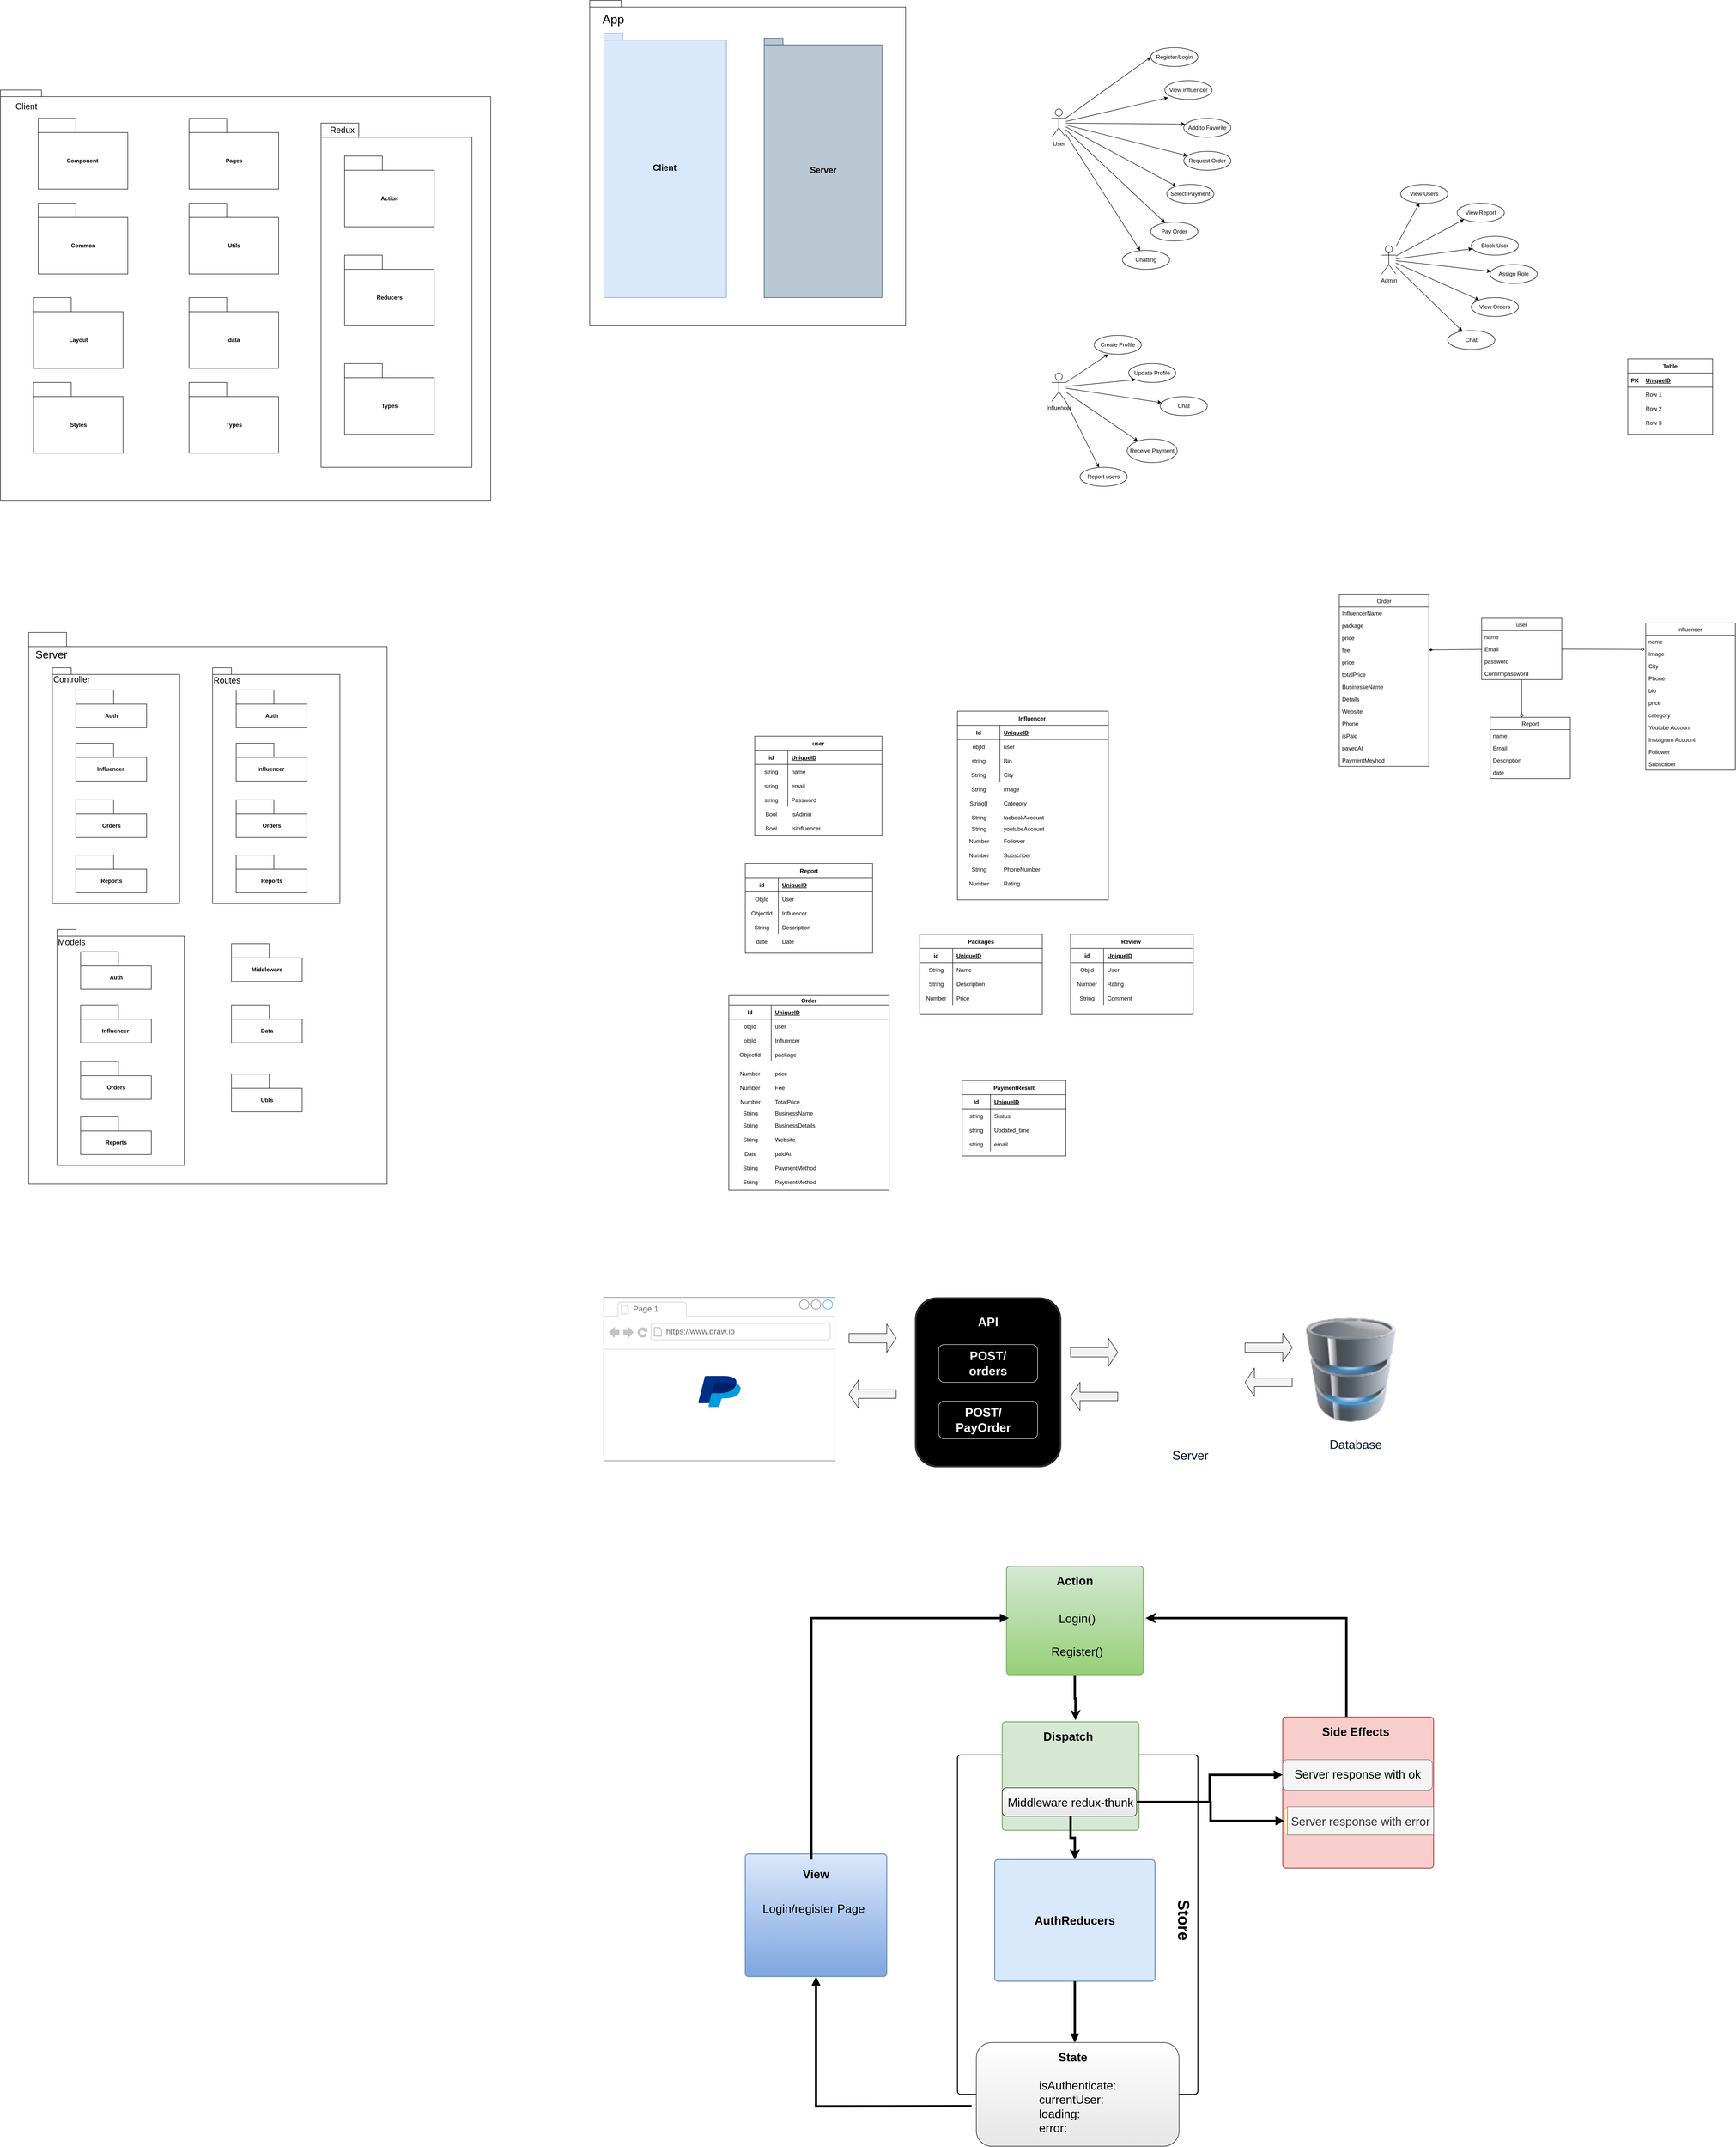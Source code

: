 <mxfile version="14.8.1" type="github">
  <diagram id="4VK42Dbmwc7l5CnfM7Ee" name="Page-1">
    <mxGraphModel dx="6555" dy="2357" grid="1" gridSize="10" guides="1" tooltips="1" connect="1" arrows="1" fold="1" page="1" pageScale="1" pageWidth="827" pageHeight="1169" math="0" shadow="0">
      <root>
        <mxCell id="0" />
        <mxCell id="1" parent="0" />
        <mxCell id="XOTThE4RcaoDm8LRYg5e-11" style="rounded=0;orthogonalLoop=1;jettySize=auto;html=1;entryX=0;entryY=0.5;entryDx=0;entryDy=0;" parent="1" source="XOTThE4RcaoDm8LRYg5e-1" target="XOTThE4RcaoDm8LRYg5e-3" edge="1">
          <mxGeometry relative="1" as="geometry" />
        </mxCell>
        <mxCell id="XOTThE4RcaoDm8LRYg5e-12" style="edgeStyle=none;rounded=0;orthogonalLoop=1;jettySize=auto;html=1;entryX=0.07;entryY=0.9;entryDx=0;entryDy=0;entryPerimeter=0;" parent="1" source="XOTThE4RcaoDm8LRYg5e-1" target="XOTThE4RcaoDm8LRYg5e-4" edge="1">
          <mxGeometry relative="1" as="geometry" />
        </mxCell>
        <mxCell id="XOTThE4RcaoDm8LRYg5e-13" style="edgeStyle=none;rounded=0;orthogonalLoop=1;jettySize=auto;html=1;entryX=0.03;entryY=0.3;entryDx=0;entryDy=0;entryPerimeter=0;" parent="1" source="XOTThE4RcaoDm8LRYg5e-1" target="XOTThE4RcaoDm8LRYg5e-5" edge="1">
          <mxGeometry relative="1" as="geometry" />
        </mxCell>
        <mxCell id="XOTThE4RcaoDm8LRYg5e-14" style="edgeStyle=none;rounded=0;orthogonalLoop=1;jettySize=auto;html=1;" parent="1" source="XOTThE4RcaoDm8LRYg5e-1" target="XOTThE4RcaoDm8LRYg5e-6" edge="1">
          <mxGeometry relative="1" as="geometry" />
        </mxCell>
        <mxCell id="XOTThE4RcaoDm8LRYg5e-15" style="edgeStyle=none;rounded=0;orthogonalLoop=1;jettySize=auto;html=1;" parent="1" source="XOTThE4RcaoDm8LRYg5e-1" target="XOTThE4RcaoDm8LRYg5e-7" edge="1">
          <mxGeometry relative="1" as="geometry" />
        </mxCell>
        <mxCell id="XOTThE4RcaoDm8LRYg5e-16" style="edgeStyle=none;rounded=0;orthogonalLoop=1;jettySize=auto;html=1;" parent="1" source="XOTThE4RcaoDm8LRYg5e-1" target="XOTThE4RcaoDm8LRYg5e-9" edge="1">
          <mxGeometry relative="1" as="geometry" />
        </mxCell>
        <mxCell id="XOTThE4RcaoDm8LRYg5e-17" style="edgeStyle=none;rounded=0;orthogonalLoop=1;jettySize=auto;html=1;" parent="1" source="XOTThE4RcaoDm8LRYg5e-1" target="XOTThE4RcaoDm8LRYg5e-10" edge="1">
          <mxGeometry relative="1" as="geometry" />
        </mxCell>
        <mxCell id="XOTThE4RcaoDm8LRYg5e-1" value="User" style="shape=umlActor;verticalLabelPosition=bottom;verticalAlign=top;html=1;outlineConnect=0;" parent="1" vertex="1">
          <mxGeometry x="120" y="320" width="30" height="60" as="geometry" />
        </mxCell>
        <mxCell id="XOTThE4RcaoDm8LRYg5e-3" value="Register/Login" style="ellipse;whiteSpace=wrap;html=1;align=center;" parent="1" vertex="1">
          <mxGeometry x="330" y="190" width="100" height="40" as="geometry" />
        </mxCell>
        <mxCell id="XOTThE4RcaoDm8LRYg5e-4" value="View influencer" style="ellipse;whiteSpace=wrap;html=1;align=center;" parent="1" vertex="1">
          <mxGeometry x="360" y="260" width="100" height="40" as="geometry" />
        </mxCell>
        <mxCell id="XOTThE4RcaoDm8LRYg5e-5" value="Add to Favorite" style="ellipse;whiteSpace=wrap;html=1;align=center;" parent="1" vertex="1">
          <mxGeometry x="400" y="340" width="100" height="40" as="geometry" />
        </mxCell>
        <mxCell id="XOTThE4RcaoDm8LRYg5e-6" value="Request Order" style="ellipse;whiteSpace=wrap;html=1;align=center;" parent="1" vertex="1">
          <mxGeometry x="400" y="410" width="100" height="40" as="geometry" />
        </mxCell>
        <mxCell id="XOTThE4RcaoDm8LRYg5e-7" value="Select Payment" style="ellipse;whiteSpace=wrap;html=1;align=center;" parent="1" vertex="1">
          <mxGeometry x="364" y="480" width="100" height="40" as="geometry" />
        </mxCell>
        <mxCell id="XOTThE4RcaoDm8LRYg5e-9" value="Pay Order" style="ellipse;whiteSpace=wrap;html=1;align=center;" parent="1" vertex="1">
          <mxGeometry x="330" y="560" width="100" height="40" as="geometry" />
        </mxCell>
        <mxCell id="XOTThE4RcaoDm8LRYg5e-10" value="Chatting" style="ellipse;whiteSpace=wrap;html=1;align=center;" parent="1" vertex="1">
          <mxGeometry x="270" y="620" width="100" height="40" as="geometry" />
        </mxCell>
        <mxCell id="XOTThE4RcaoDm8LRYg5e-26" style="edgeStyle=none;rounded=0;orthogonalLoop=1;jettySize=auto;html=1;" parent="1" source="XOTThE4RcaoDm8LRYg5e-18" edge="1">
          <mxGeometry relative="1" as="geometry">
            <mxPoint x="240" y="840" as="targetPoint" />
          </mxGeometry>
        </mxCell>
        <mxCell id="XOTThE4RcaoDm8LRYg5e-27" style="edgeStyle=none;rounded=0;orthogonalLoop=1;jettySize=auto;html=1;entryX=0;entryY=1;entryDx=0;entryDy=0;" parent="1" source="XOTThE4RcaoDm8LRYg5e-18" target="XOTThE4RcaoDm8LRYg5e-22" edge="1">
          <mxGeometry relative="1" as="geometry" />
        </mxCell>
        <mxCell id="XOTThE4RcaoDm8LRYg5e-28" style="edgeStyle=none;rounded=0;orthogonalLoop=1;jettySize=auto;html=1;" parent="1" source="XOTThE4RcaoDm8LRYg5e-18" target="XOTThE4RcaoDm8LRYg5e-23" edge="1">
          <mxGeometry relative="1" as="geometry" />
        </mxCell>
        <mxCell id="XOTThE4RcaoDm8LRYg5e-29" style="edgeStyle=none;rounded=0;orthogonalLoop=1;jettySize=auto;html=1;" parent="1" source="XOTThE4RcaoDm8LRYg5e-18" target="XOTThE4RcaoDm8LRYg5e-24" edge="1">
          <mxGeometry relative="1" as="geometry" />
        </mxCell>
        <mxCell id="XOTThE4RcaoDm8LRYg5e-30" style="edgeStyle=none;rounded=0;orthogonalLoop=1;jettySize=auto;html=1;" parent="1" source="XOTThE4RcaoDm8LRYg5e-18" target="XOTThE4RcaoDm8LRYg5e-25" edge="1">
          <mxGeometry relative="1" as="geometry" />
        </mxCell>
        <mxCell id="XOTThE4RcaoDm8LRYg5e-18" value="Influencer" style="shape=umlActor;verticalLabelPosition=bottom;verticalAlign=top;html=1;outlineConnect=0;" parent="1" vertex="1">
          <mxGeometry x="120" y="880" width="30" height="60" as="geometry" />
        </mxCell>
        <mxCell id="XOTThE4RcaoDm8LRYg5e-21" value="Create Profile" style="ellipse;whiteSpace=wrap;html=1;align=center;" parent="1" vertex="1">
          <mxGeometry x="210" y="800" width="100" height="40" as="geometry" />
        </mxCell>
        <mxCell id="XOTThE4RcaoDm8LRYg5e-22" value="Update Profile" style="ellipse;whiteSpace=wrap;html=1;align=center;" parent="1" vertex="1">
          <mxGeometry x="283" y="860" width="100" height="40" as="geometry" />
        </mxCell>
        <mxCell id="XOTThE4RcaoDm8LRYg5e-23" value="Chat" style="ellipse;whiteSpace=wrap;html=1;align=center;" parent="1" vertex="1">
          <mxGeometry x="350" y="930" width="100" height="40" as="geometry" />
        </mxCell>
        <mxCell id="XOTThE4RcaoDm8LRYg5e-24" value="Receive Payment" style="ellipse;whiteSpace=wrap;html=1;align=center;" parent="1" vertex="1">
          <mxGeometry x="280" y="1020" width="106" height="50" as="geometry" />
        </mxCell>
        <mxCell id="XOTThE4RcaoDm8LRYg5e-25" value="Report users" style="ellipse;whiteSpace=wrap;html=1;align=center;" parent="1" vertex="1">
          <mxGeometry x="180" y="1080" width="100" height="40" as="geometry" />
        </mxCell>
        <mxCell id="XOTThE4RcaoDm8LRYg5e-41" style="edgeStyle=none;rounded=0;orthogonalLoop=1;jettySize=auto;html=1;entryX=0.4;entryY=0.975;entryDx=0;entryDy=0;entryPerimeter=0;" parent="1" source="XOTThE4RcaoDm8LRYg5e-33" target="XOTThE4RcaoDm8LRYg5e-34" edge="1">
          <mxGeometry relative="1" as="geometry" />
        </mxCell>
        <mxCell id="XOTThE4RcaoDm8LRYg5e-42" style="edgeStyle=none;rounded=0;orthogonalLoop=1;jettySize=auto;html=1;entryX=0;entryY=1;entryDx=0;entryDy=0;" parent="1" source="XOTThE4RcaoDm8LRYg5e-33" target="XOTThE4RcaoDm8LRYg5e-35" edge="1">
          <mxGeometry relative="1" as="geometry" />
        </mxCell>
        <mxCell id="XOTThE4RcaoDm8LRYg5e-43" style="edgeStyle=none;rounded=0;orthogonalLoop=1;jettySize=auto;html=1;" parent="1" source="XOTThE4RcaoDm8LRYg5e-33" target="XOTThE4RcaoDm8LRYg5e-36" edge="1">
          <mxGeometry relative="1" as="geometry" />
        </mxCell>
        <mxCell id="XOTThE4RcaoDm8LRYg5e-44" style="edgeStyle=none;rounded=0;orthogonalLoop=1;jettySize=auto;html=1;" parent="1" source="XOTThE4RcaoDm8LRYg5e-33" target="XOTThE4RcaoDm8LRYg5e-37" edge="1">
          <mxGeometry relative="1" as="geometry" />
        </mxCell>
        <mxCell id="XOTThE4RcaoDm8LRYg5e-45" style="edgeStyle=none;rounded=0;orthogonalLoop=1;jettySize=auto;html=1;" parent="1" source="XOTThE4RcaoDm8LRYg5e-33" target="XOTThE4RcaoDm8LRYg5e-38" edge="1">
          <mxGeometry relative="1" as="geometry" />
        </mxCell>
        <mxCell id="XOTThE4RcaoDm8LRYg5e-46" style="edgeStyle=none;rounded=0;orthogonalLoop=1;jettySize=auto;html=1;" parent="1" source="XOTThE4RcaoDm8LRYg5e-33" target="XOTThE4RcaoDm8LRYg5e-39" edge="1">
          <mxGeometry relative="1" as="geometry" />
        </mxCell>
        <mxCell id="XOTThE4RcaoDm8LRYg5e-33" value="Admin" style="shape=umlActor;verticalLabelPosition=bottom;verticalAlign=top;html=1;outlineConnect=0;" parent="1" vertex="1">
          <mxGeometry x="820" y="610" width="30" height="60" as="geometry" />
        </mxCell>
        <mxCell id="XOTThE4RcaoDm8LRYg5e-34" value="View Users" style="ellipse;whiteSpace=wrap;html=1;align=center;" parent="1" vertex="1">
          <mxGeometry x="860" y="480" width="100" height="40" as="geometry" />
        </mxCell>
        <mxCell id="XOTThE4RcaoDm8LRYg5e-35" value="View Report" style="ellipse;whiteSpace=wrap;html=1;align=center;" parent="1" vertex="1">
          <mxGeometry x="980" y="520" width="100" height="40" as="geometry" />
        </mxCell>
        <mxCell id="XOTThE4RcaoDm8LRYg5e-36" value="Block User" style="ellipse;whiteSpace=wrap;html=1;align=center;" parent="1" vertex="1">
          <mxGeometry x="1010" y="590" width="100" height="40" as="geometry" />
        </mxCell>
        <mxCell id="XOTThE4RcaoDm8LRYg5e-37" value="Assign Role" style="ellipse;whiteSpace=wrap;html=1;align=center;" parent="1" vertex="1">
          <mxGeometry x="1050" y="650" width="100" height="40" as="geometry" />
        </mxCell>
        <mxCell id="XOTThE4RcaoDm8LRYg5e-38" value="View Orders" style="ellipse;whiteSpace=wrap;html=1;align=center;" parent="1" vertex="1">
          <mxGeometry x="1010" y="720" width="100" height="40" as="geometry" />
        </mxCell>
        <mxCell id="XOTThE4RcaoDm8LRYg5e-39" value="Chat" style="ellipse;whiteSpace=wrap;html=1;align=center;" parent="1" vertex="1">
          <mxGeometry x="960" y="790" width="100" height="40" as="geometry" />
        </mxCell>
        <mxCell id="XOTThE4RcaoDm8LRYg5e-110" style="edgeStyle=none;rounded=0;orthogonalLoop=1;jettySize=auto;html=1;entryX=0.394;entryY=0;entryDx=0;entryDy=0;entryPerimeter=0;endArrow=diamond;endFill=0;" parent="1" source="XOTThE4RcaoDm8LRYg5e-47" target="XOTThE4RcaoDm8LRYg5e-89" edge="1">
          <mxGeometry relative="1" as="geometry" />
        </mxCell>
        <mxCell id="XOTThE4RcaoDm8LRYg5e-47" value="user" style="swimlane;fontStyle=0;childLayout=stackLayout;horizontal=1;startSize=26;fillColor=none;horizontalStack=0;resizeParent=1;resizeParentMax=0;resizeLast=0;collapsible=1;marginBottom=0;" parent="1" vertex="1">
          <mxGeometry x="1032" y="1400" width="170" height="130" as="geometry" />
        </mxCell>
        <mxCell id="XOTThE4RcaoDm8LRYg5e-48" value="name" style="text;strokeColor=none;fillColor=none;align=left;verticalAlign=top;spacingLeft=4;spacingRight=4;overflow=hidden;rotatable=0;points=[[0,0.5],[1,0.5]];portConstraint=eastwest;" parent="XOTThE4RcaoDm8LRYg5e-47" vertex="1">
          <mxGeometry y="26" width="170" height="26" as="geometry" />
        </mxCell>
        <mxCell id="XOTThE4RcaoDm8LRYg5e-49" value="Email" style="text;strokeColor=none;fillColor=none;align=left;verticalAlign=top;spacingLeft=4;spacingRight=4;overflow=hidden;rotatable=0;points=[[0,0.5],[1,0.5]];portConstraint=eastwest;" parent="XOTThE4RcaoDm8LRYg5e-47" vertex="1">
          <mxGeometry y="52" width="170" height="26" as="geometry" />
        </mxCell>
        <mxCell id="XOTThE4RcaoDm8LRYg5e-50" value="password" style="text;strokeColor=none;fillColor=none;align=left;verticalAlign=top;spacingLeft=4;spacingRight=4;overflow=hidden;rotatable=0;points=[[0,0.5],[1,0.5]];portConstraint=eastwest;" parent="XOTThE4RcaoDm8LRYg5e-47" vertex="1">
          <mxGeometry y="78" width="170" height="26" as="geometry" />
        </mxCell>
        <mxCell id="XOTThE4RcaoDm8LRYg5e-51" value="Confirmpassword" style="text;strokeColor=none;fillColor=none;align=left;verticalAlign=top;spacingLeft=4;spacingRight=4;overflow=hidden;rotatable=0;points=[[0,0.5],[1,0.5]];portConstraint=eastwest;" parent="XOTThE4RcaoDm8LRYg5e-47" vertex="1">
          <mxGeometry y="104" width="170" height="26" as="geometry" />
        </mxCell>
        <mxCell id="XOTThE4RcaoDm8LRYg5e-52" value="Influencer " style="swimlane;fontStyle=0;childLayout=stackLayout;horizontal=1;startSize=26;fillColor=none;horizontalStack=0;resizeParent=1;resizeParentMax=0;resizeLast=0;collapsible=1;marginBottom=0;" parent="1" vertex="1">
          <mxGeometry x="1380" y="1410" width="190" height="312" as="geometry" />
        </mxCell>
        <mxCell id="XOTThE4RcaoDm8LRYg5e-53" value="name" style="text;strokeColor=none;fillColor=none;align=left;verticalAlign=top;spacingLeft=4;spacingRight=4;overflow=hidden;rotatable=0;points=[[0,0.5],[1,0.5]];portConstraint=eastwest;" parent="XOTThE4RcaoDm8LRYg5e-52" vertex="1">
          <mxGeometry y="26" width="190" height="26" as="geometry" />
        </mxCell>
        <mxCell id="XOTThE4RcaoDm8LRYg5e-54" value="Image" style="text;strokeColor=none;fillColor=none;align=left;verticalAlign=top;spacingLeft=4;spacingRight=4;overflow=hidden;rotatable=0;points=[[0,0.5],[1,0.5]];portConstraint=eastwest;" parent="XOTThE4RcaoDm8LRYg5e-52" vertex="1">
          <mxGeometry y="52" width="190" height="26" as="geometry" />
        </mxCell>
        <mxCell id="XOTThE4RcaoDm8LRYg5e-55" value="City" style="text;strokeColor=none;fillColor=none;align=left;verticalAlign=top;spacingLeft=4;spacingRight=4;overflow=hidden;rotatable=0;points=[[0,0.5],[1,0.5]];portConstraint=eastwest;" parent="XOTThE4RcaoDm8LRYg5e-52" vertex="1">
          <mxGeometry y="78" width="190" height="26" as="geometry" />
        </mxCell>
        <mxCell id="XOTThE4RcaoDm8LRYg5e-57" value="Phone" style="text;strokeColor=none;fillColor=none;align=left;verticalAlign=top;spacingLeft=4;spacingRight=4;overflow=hidden;rotatable=0;points=[[0,0.5],[1,0.5]];portConstraint=eastwest;" parent="XOTThE4RcaoDm8LRYg5e-52" vertex="1">
          <mxGeometry y="104" width="190" height="26" as="geometry" />
        </mxCell>
        <mxCell id="XOTThE4RcaoDm8LRYg5e-64" value="bio" style="text;strokeColor=none;fillColor=none;align=left;verticalAlign=top;spacingLeft=4;spacingRight=4;overflow=hidden;rotatable=0;points=[[0,0.5],[1,0.5]];portConstraint=eastwest;" parent="XOTThE4RcaoDm8LRYg5e-52" vertex="1">
          <mxGeometry y="130" width="190" height="26" as="geometry" />
        </mxCell>
        <mxCell id="XOTThE4RcaoDm8LRYg5e-56" value="price" style="text;strokeColor=none;fillColor=none;align=left;verticalAlign=top;spacingLeft=4;spacingRight=4;overflow=hidden;rotatable=0;points=[[0,0.5],[1,0.5]];portConstraint=eastwest;" parent="XOTThE4RcaoDm8LRYg5e-52" vertex="1">
          <mxGeometry y="156" width="190" height="26" as="geometry" />
        </mxCell>
        <mxCell id="XOTThE4RcaoDm8LRYg5e-65" value="category" style="text;strokeColor=none;fillColor=none;align=left;verticalAlign=top;spacingLeft=4;spacingRight=4;overflow=hidden;rotatable=0;points=[[0,0.5],[1,0.5]];portConstraint=eastwest;" parent="XOTThE4RcaoDm8LRYg5e-52" vertex="1">
          <mxGeometry y="182" width="190" height="26" as="geometry" />
        </mxCell>
        <mxCell id="XOTThE4RcaoDm8LRYg5e-67" value="Youtube Account" style="text;strokeColor=none;fillColor=none;align=left;verticalAlign=top;spacingLeft=4;spacingRight=4;overflow=hidden;rotatable=0;points=[[0,0.5],[1,0.5]];portConstraint=eastwest;" parent="XOTThE4RcaoDm8LRYg5e-52" vertex="1">
          <mxGeometry y="208" width="190" height="26" as="geometry" />
        </mxCell>
        <mxCell id="XOTThE4RcaoDm8LRYg5e-69" value="Instagram Account" style="text;strokeColor=none;fillColor=none;align=left;verticalAlign=top;spacingLeft=4;spacingRight=4;overflow=hidden;rotatable=0;points=[[0,0.5],[1,0.5]];portConstraint=eastwest;" parent="XOTThE4RcaoDm8LRYg5e-52" vertex="1">
          <mxGeometry y="234" width="190" height="26" as="geometry" />
        </mxCell>
        <mxCell id="XOTThE4RcaoDm8LRYg5e-68" value="Follower" style="text;strokeColor=none;fillColor=none;align=left;verticalAlign=top;spacingLeft=4;spacingRight=4;overflow=hidden;rotatable=0;points=[[0,0.5],[1,0.5]];portConstraint=eastwest;" parent="XOTThE4RcaoDm8LRYg5e-52" vertex="1">
          <mxGeometry y="260" width="190" height="26" as="geometry" />
        </mxCell>
        <mxCell id="XOTThE4RcaoDm8LRYg5e-66" value="Subscriber" style="text;strokeColor=none;fillColor=none;align=left;verticalAlign=top;spacingLeft=4;spacingRight=4;overflow=hidden;rotatable=0;points=[[0,0.5],[1,0.5]];portConstraint=eastwest;" parent="XOTThE4RcaoDm8LRYg5e-52" vertex="1">
          <mxGeometry y="286" width="190" height="26" as="geometry" />
        </mxCell>
        <mxCell id="XOTThE4RcaoDm8LRYg5e-70" value="Order" style="swimlane;fontStyle=0;childLayout=stackLayout;horizontal=1;startSize=26;fillColor=none;horizontalStack=0;resizeParent=1;resizeParentMax=0;resizeLast=0;collapsible=1;marginBottom=0;" parent="1" vertex="1">
          <mxGeometry x="730" y="1350" width="190" height="364" as="geometry" />
        </mxCell>
        <mxCell id="XOTThE4RcaoDm8LRYg5e-71" value="InfluencerName" style="text;strokeColor=none;fillColor=none;align=left;verticalAlign=top;spacingLeft=4;spacingRight=4;overflow=hidden;rotatable=0;points=[[0,0.5],[1,0.5]];portConstraint=eastwest;" parent="XOTThE4RcaoDm8LRYg5e-70" vertex="1">
          <mxGeometry y="26" width="190" height="26" as="geometry" />
        </mxCell>
        <mxCell id="XOTThE4RcaoDm8LRYg5e-72" value="package" style="text;strokeColor=none;fillColor=none;align=left;verticalAlign=top;spacingLeft=4;spacingRight=4;overflow=hidden;rotatable=0;points=[[0,0.5],[1,0.5]];portConstraint=eastwest;" parent="XOTThE4RcaoDm8LRYg5e-70" vertex="1">
          <mxGeometry y="52" width="190" height="26" as="geometry" />
        </mxCell>
        <mxCell id="XOTThE4RcaoDm8LRYg5e-73" value="price" style="text;strokeColor=none;fillColor=none;align=left;verticalAlign=top;spacingLeft=4;spacingRight=4;overflow=hidden;rotatable=0;points=[[0,0.5],[1,0.5]];portConstraint=eastwest;" parent="XOTThE4RcaoDm8LRYg5e-70" vertex="1">
          <mxGeometry y="78" width="190" height="26" as="geometry" />
        </mxCell>
        <mxCell id="XOTThE4RcaoDm8LRYg5e-74" value="fee" style="text;strokeColor=none;fillColor=none;align=left;verticalAlign=top;spacingLeft=4;spacingRight=4;overflow=hidden;rotatable=0;points=[[0,0.5],[1,0.5]];portConstraint=eastwest;" parent="XOTThE4RcaoDm8LRYg5e-70" vertex="1">
          <mxGeometry y="104" width="190" height="26" as="geometry" />
        </mxCell>
        <mxCell id="XOTThE4RcaoDm8LRYg5e-75" value="price" style="text;strokeColor=none;fillColor=none;align=left;verticalAlign=top;spacingLeft=4;spacingRight=4;overflow=hidden;rotatable=0;points=[[0,0.5],[1,0.5]];portConstraint=eastwest;" parent="XOTThE4RcaoDm8LRYg5e-70" vertex="1">
          <mxGeometry y="130" width="190" height="26" as="geometry" />
        </mxCell>
        <mxCell id="XOTThE4RcaoDm8LRYg5e-76" value="totalPrice" style="text;strokeColor=none;fillColor=none;align=left;verticalAlign=top;spacingLeft=4;spacingRight=4;overflow=hidden;rotatable=0;points=[[0,0.5],[1,0.5]];portConstraint=eastwest;" parent="XOTThE4RcaoDm8LRYg5e-70" vertex="1">
          <mxGeometry y="156" width="190" height="26" as="geometry" />
        </mxCell>
        <mxCell id="XOTThE4RcaoDm8LRYg5e-77" value="BusinesseName" style="text;strokeColor=none;fillColor=none;align=left;verticalAlign=top;spacingLeft=4;spacingRight=4;overflow=hidden;rotatable=0;points=[[0,0.5],[1,0.5]];portConstraint=eastwest;" parent="XOTThE4RcaoDm8LRYg5e-70" vertex="1">
          <mxGeometry y="182" width="190" height="26" as="geometry" />
        </mxCell>
        <mxCell id="XOTThE4RcaoDm8LRYg5e-78" value="Details" style="text;strokeColor=none;fillColor=none;align=left;verticalAlign=top;spacingLeft=4;spacingRight=4;overflow=hidden;rotatable=0;points=[[0,0.5],[1,0.5]];portConstraint=eastwest;" parent="XOTThE4RcaoDm8LRYg5e-70" vertex="1">
          <mxGeometry y="208" width="190" height="26" as="geometry" />
        </mxCell>
        <mxCell id="XOTThE4RcaoDm8LRYg5e-79" value="Website" style="text;strokeColor=none;fillColor=none;align=left;verticalAlign=top;spacingLeft=4;spacingRight=4;overflow=hidden;rotatable=0;points=[[0,0.5],[1,0.5]];portConstraint=eastwest;" parent="XOTThE4RcaoDm8LRYg5e-70" vertex="1">
          <mxGeometry y="234" width="190" height="26" as="geometry" />
        </mxCell>
        <mxCell id="XOTThE4RcaoDm8LRYg5e-80" value="Phone" style="text;strokeColor=none;fillColor=none;align=left;verticalAlign=top;spacingLeft=4;spacingRight=4;overflow=hidden;rotatable=0;points=[[0,0.5],[1,0.5]];portConstraint=eastwest;" parent="XOTThE4RcaoDm8LRYg5e-70" vertex="1">
          <mxGeometry y="260" width="190" height="26" as="geometry" />
        </mxCell>
        <mxCell id="XOTThE4RcaoDm8LRYg5e-82" value="isPaid" style="text;strokeColor=none;fillColor=none;align=left;verticalAlign=top;spacingLeft=4;spacingRight=4;overflow=hidden;rotatable=0;points=[[0,0.5],[1,0.5]];portConstraint=eastwest;" parent="XOTThE4RcaoDm8LRYg5e-70" vertex="1">
          <mxGeometry y="286" width="190" height="26" as="geometry" />
        </mxCell>
        <mxCell id="XOTThE4RcaoDm8LRYg5e-83" value="payedAt" style="text;strokeColor=none;fillColor=none;align=left;verticalAlign=top;spacingLeft=4;spacingRight=4;overflow=hidden;rotatable=0;points=[[0,0.5],[1,0.5]];portConstraint=eastwest;" parent="XOTThE4RcaoDm8LRYg5e-70" vertex="1">
          <mxGeometry y="312" width="190" height="26" as="geometry" />
        </mxCell>
        <mxCell id="XOTThE4RcaoDm8LRYg5e-81" value="PaymentMeyhod" style="text;strokeColor=none;fillColor=none;align=left;verticalAlign=top;spacingLeft=4;spacingRight=4;overflow=hidden;rotatable=0;points=[[0,0.5],[1,0.5]];portConstraint=eastwest;" parent="XOTThE4RcaoDm8LRYg5e-70" vertex="1">
          <mxGeometry y="338" width="190" height="26" as="geometry" />
        </mxCell>
        <mxCell id="XOTThE4RcaoDm8LRYg5e-89" value="Report" style="swimlane;fontStyle=0;childLayout=stackLayout;horizontal=1;startSize=26;fillColor=none;horizontalStack=0;resizeParent=1;resizeParentMax=0;resizeLast=0;collapsible=1;marginBottom=0;" parent="1" vertex="1">
          <mxGeometry x="1050" y="1610" width="170" height="130" as="geometry" />
        </mxCell>
        <mxCell id="XOTThE4RcaoDm8LRYg5e-90" value="name" style="text;strokeColor=none;fillColor=none;align=left;verticalAlign=top;spacingLeft=4;spacingRight=4;overflow=hidden;rotatable=0;points=[[0,0.5],[1,0.5]];portConstraint=eastwest;" parent="XOTThE4RcaoDm8LRYg5e-89" vertex="1">
          <mxGeometry y="26" width="170" height="26" as="geometry" />
        </mxCell>
        <mxCell id="XOTThE4RcaoDm8LRYg5e-91" value="Email" style="text;strokeColor=none;fillColor=none;align=left;verticalAlign=top;spacingLeft=4;spacingRight=4;overflow=hidden;rotatable=0;points=[[0,0.5],[1,0.5]];portConstraint=eastwest;" parent="XOTThE4RcaoDm8LRYg5e-89" vertex="1">
          <mxGeometry y="52" width="170" height="26" as="geometry" />
        </mxCell>
        <mxCell id="XOTThE4RcaoDm8LRYg5e-92" value="Description " style="text;strokeColor=none;fillColor=none;align=left;verticalAlign=top;spacingLeft=4;spacingRight=4;overflow=hidden;rotatable=0;points=[[0,0.5],[1,0.5]];portConstraint=eastwest;" parent="XOTThE4RcaoDm8LRYg5e-89" vertex="1">
          <mxGeometry y="78" width="170" height="26" as="geometry" />
        </mxCell>
        <mxCell id="XOTThE4RcaoDm8LRYg5e-93" value="date" style="text;strokeColor=none;fillColor=none;align=left;verticalAlign=top;spacingLeft=4;spacingRight=4;overflow=hidden;rotatable=0;points=[[0,0.5],[1,0.5]];portConstraint=eastwest;" parent="XOTThE4RcaoDm8LRYg5e-89" vertex="1">
          <mxGeometry y="104" width="170" height="26" as="geometry" />
        </mxCell>
        <mxCell id="XOTThE4RcaoDm8LRYg5e-94" value="Table" style="shape=table;startSize=30;container=1;collapsible=1;childLayout=tableLayout;fixedRows=1;rowLines=0;fontStyle=1;align=center;resizeLast=1;" parent="1" vertex="1">
          <mxGeometry x="1342" y="850" width="180" height="160" as="geometry" />
        </mxCell>
        <mxCell id="XOTThE4RcaoDm8LRYg5e-95" value="" style="shape=partialRectangle;collapsible=0;dropTarget=0;pointerEvents=0;fillColor=none;top=0;left=0;bottom=1;right=0;points=[[0,0.5],[1,0.5]];portConstraint=eastwest;" parent="XOTThE4RcaoDm8LRYg5e-94" vertex="1">
          <mxGeometry y="30" width="180" height="30" as="geometry" />
        </mxCell>
        <mxCell id="XOTThE4RcaoDm8LRYg5e-96" value="PK" style="shape=partialRectangle;connectable=0;fillColor=none;top=0;left=0;bottom=0;right=0;fontStyle=1;overflow=hidden;" parent="XOTThE4RcaoDm8LRYg5e-95" vertex="1">
          <mxGeometry width="30" height="30" as="geometry" />
        </mxCell>
        <mxCell id="XOTThE4RcaoDm8LRYg5e-97" value="UniqueID" style="shape=partialRectangle;connectable=0;fillColor=none;top=0;left=0;bottom=0;right=0;align=left;spacingLeft=6;fontStyle=5;overflow=hidden;" parent="XOTThE4RcaoDm8LRYg5e-95" vertex="1">
          <mxGeometry x="30" width="150" height="30" as="geometry" />
        </mxCell>
        <mxCell id="XOTThE4RcaoDm8LRYg5e-98" value="" style="shape=partialRectangle;collapsible=0;dropTarget=0;pointerEvents=0;fillColor=none;top=0;left=0;bottom=0;right=0;points=[[0,0.5],[1,0.5]];portConstraint=eastwest;" parent="XOTThE4RcaoDm8LRYg5e-94" vertex="1">
          <mxGeometry y="60" width="180" height="30" as="geometry" />
        </mxCell>
        <mxCell id="XOTThE4RcaoDm8LRYg5e-99" value="" style="shape=partialRectangle;connectable=0;fillColor=none;top=0;left=0;bottom=0;right=0;editable=1;overflow=hidden;" parent="XOTThE4RcaoDm8LRYg5e-98" vertex="1">
          <mxGeometry width="30" height="30" as="geometry" />
        </mxCell>
        <mxCell id="XOTThE4RcaoDm8LRYg5e-100" value="Row 1" style="shape=partialRectangle;connectable=0;fillColor=none;top=0;left=0;bottom=0;right=0;align=left;spacingLeft=6;overflow=hidden;" parent="XOTThE4RcaoDm8LRYg5e-98" vertex="1">
          <mxGeometry x="30" width="150" height="30" as="geometry" />
        </mxCell>
        <mxCell id="XOTThE4RcaoDm8LRYg5e-101" value="" style="shape=partialRectangle;collapsible=0;dropTarget=0;pointerEvents=0;fillColor=none;top=0;left=0;bottom=0;right=0;points=[[0,0.5],[1,0.5]];portConstraint=eastwest;" parent="XOTThE4RcaoDm8LRYg5e-94" vertex="1">
          <mxGeometry y="90" width="180" height="30" as="geometry" />
        </mxCell>
        <mxCell id="XOTThE4RcaoDm8LRYg5e-102" value="" style="shape=partialRectangle;connectable=0;fillColor=none;top=0;left=0;bottom=0;right=0;editable=1;overflow=hidden;" parent="XOTThE4RcaoDm8LRYg5e-101" vertex="1">
          <mxGeometry width="30" height="30" as="geometry" />
        </mxCell>
        <mxCell id="XOTThE4RcaoDm8LRYg5e-103" value="Row 2" style="shape=partialRectangle;connectable=0;fillColor=none;top=0;left=0;bottom=0;right=0;align=left;spacingLeft=6;overflow=hidden;" parent="XOTThE4RcaoDm8LRYg5e-101" vertex="1">
          <mxGeometry x="30" width="150" height="30" as="geometry" />
        </mxCell>
        <mxCell id="XOTThE4RcaoDm8LRYg5e-104" value="" style="shape=partialRectangle;collapsible=0;dropTarget=0;pointerEvents=0;fillColor=none;top=0;left=0;bottom=0;right=0;points=[[0,0.5],[1,0.5]];portConstraint=eastwest;" parent="XOTThE4RcaoDm8LRYg5e-94" vertex="1">
          <mxGeometry y="120" width="180" height="30" as="geometry" />
        </mxCell>
        <mxCell id="XOTThE4RcaoDm8LRYg5e-105" value="" style="shape=partialRectangle;connectable=0;fillColor=none;top=0;left=0;bottom=0;right=0;editable=1;overflow=hidden;" parent="XOTThE4RcaoDm8LRYg5e-104" vertex="1">
          <mxGeometry width="30" height="30" as="geometry" />
        </mxCell>
        <mxCell id="XOTThE4RcaoDm8LRYg5e-106" value="Row 3" style="shape=partialRectangle;connectable=0;fillColor=none;top=0;left=0;bottom=0;right=0;align=left;spacingLeft=6;overflow=hidden;" parent="XOTThE4RcaoDm8LRYg5e-104" vertex="1">
          <mxGeometry x="30" width="150" height="30" as="geometry" />
        </mxCell>
        <mxCell id="XOTThE4RcaoDm8LRYg5e-111" style="edgeStyle=none;rounded=0;orthogonalLoop=1;jettySize=auto;html=1;entryX=-0.011;entryY=0.154;entryDx=0;entryDy=0;entryPerimeter=0;endArrow=diamondThin;endFill=0;" parent="1" source="XOTThE4RcaoDm8LRYg5e-49" target="XOTThE4RcaoDm8LRYg5e-54" edge="1">
          <mxGeometry relative="1" as="geometry" />
        </mxCell>
        <mxCell id="XOTThE4RcaoDm8LRYg5e-112" style="edgeStyle=none;rounded=0;orthogonalLoop=1;jettySize=auto;html=1;entryX=1;entryY=0.5;entryDx=0;entryDy=0;endArrow=diamondThin;endFill=1;" parent="1" source="XOTThE4RcaoDm8LRYg5e-49" target="XOTThE4RcaoDm8LRYg5e-74" edge="1">
          <mxGeometry relative="1" as="geometry" />
        </mxCell>
        <mxCell id="XOTThE4RcaoDm8LRYg5e-118" value="user" style="shape=table;startSize=30;container=1;collapsible=1;childLayout=tableLayout;fixedRows=1;rowLines=0;fontStyle=1;align=center;resizeLast=1;" parent="1" vertex="1">
          <mxGeometry x="-510" y="1650" width="270" height="210" as="geometry" />
        </mxCell>
        <mxCell id="XOTThE4RcaoDm8LRYg5e-119" value="" style="shape=partialRectangle;collapsible=0;dropTarget=0;pointerEvents=0;fillColor=none;top=0;left=0;bottom=1;right=0;points=[[0,0.5],[1,0.5]];portConstraint=eastwest;" parent="XOTThE4RcaoDm8LRYg5e-118" vertex="1">
          <mxGeometry y="30" width="270" height="30" as="geometry" />
        </mxCell>
        <mxCell id="XOTThE4RcaoDm8LRYg5e-120" value="id" style="shape=partialRectangle;connectable=0;fillColor=none;top=0;left=0;bottom=0;right=0;fontStyle=1;overflow=hidden;" parent="XOTThE4RcaoDm8LRYg5e-119" vertex="1">
          <mxGeometry width="70" height="30" as="geometry" />
        </mxCell>
        <mxCell id="XOTThE4RcaoDm8LRYg5e-121" value="UniqueID" style="shape=partialRectangle;connectable=0;fillColor=none;top=0;left=0;bottom=0;right=0;align=left;spacingLeft=6;fontStyle=5;overflow=hidden;" parent="XOTThE4RcaoDm8LRYg5e-119" vertex="1">
          <mxGeometry x="70" width="200" height="30" as="geometry" />
        </mxCell>
        <mxCell id="XOTThE4RcaoDm8LRYg5e-122" value="" style="shape=partialRectangle;collapsible=0;dropTarget=0;pointerEvents=0;fillColor=none;top=0;left=0;bottom=0;right=0;points=[[0,0.5],[1,0.5]];portConstraint=eastwest;" parent="XOTThE4RcaoDm8LRYg5e-118" vertex="1">
          <mxGeometry y="60" width="270" height="30" as="geometry" />
        </mxCell>
        <mxCell id="XOTThE4RcaoDm8LRYg5e-123" value="string" style="shape=partialRectangle;connectable=0;fillColor=none;top=0;left=0;bottom=0;right=0;editable=1;overflow=hidden;" parent="XOTThE4RcaoDm8LRYg5e-122" vertex="1">
          <mxGeometry width="70" height="30" as="geometry" />
        </mxCell>
        <mxCell id="XOTThE4RcaoDm8LRYg5e-124" value="name" style="shape=partialRectangle;connectable=0;fillColor=none;top=0;left=0;bottom=0;right=0;align=left;spacingLeft=6;overflow=hidden;" parent="XOTThE4RcaoDm8LRYg5e-122" vertex="1">
          <mxGeometry x="70" width="200" height="30" as="geometry" />
        </mxCell>
        <mxCell id="XOTThE4RcaoDm8LRYg5e-125" value="" style="shape=partialRectangle;collapsible=0;dropTarget=0;pointerEvents=0;fillColor=none;top=0;left=0;bottom=0;right=0;points=[[0,0.5],[1,0.5]];portConstraint=eastwest;" parent="XOTThE4RcaoDm8LRYg5e-118" vertex="1">
          <mxGeometry y="90" width="270" height="30" as="geometry" />
        </mxCell>
        <mxCell id="XOTThE4RcaoDm8LRYg5e-126" value="string" style="shape=partialRectangle;connectable=0;fillColor=none;top=0;left=0;bottom=0;right=0;editable=1;overflow=hidden;" parent="XOTThE4RcaoDm8LRYg5e-125" vertex="1">
          <mxGeometry width="70" height="30" as="geometry" />
        </mxCell>
        <mxCell id="XOTThE4RcaoDm8LRYg5e-127" value="email" style="shape=partialRectangle;connectable=0;fillColor=none;top=0;left=0;bottom=0;right=0;align=left;spacingLeft=6;overflow=hidden;" parent="XOTThE4RcaoDm8LRYg5e-125" vertex="1">
          <mxGeometry x="70" width="200" height="30" as="geometry" />
        </mxCell>
        <mxCell id="XOTThE4RcaoDm8LRYg5e-128" value="" style="shape=partialRectangle;collapsible=0;dropTarget=0;pointerEvents=0;fillColor=none;top=0;left=0;bottom=0;right=0;points=[[0,0.5],[1,0.5]];portConstraint=eastwest;" parent="XOTThE4RcaoDm8LRYg5e-118" vertex="1">
          <mxGeometry y="120" width="270" height="30" as="geometry" />
        </mxCell>
        <mxCell id="XOTThE4RcaoDm8LRYg5e-129" value="string" style="shape=partialRectangle;connectable=0;fillColor=none;top=0;left=0;bottom=0;right=0;editable=1;overflow=hidden;" parent="XOTThE4RcaoDm8LRYg5e-128" vertex="1">
          <mxGeometry width="70" height="30" as="geometry" />
        </mxCell>
        <mxCell id="XOTThE4RcaoDm8LRYg5e-130" value="Password " style="shape=partialRectangle;connectable=0;fillColor=none;top=0;left=0;bottom=0;right=0;align=left;spacingLeft=6;overflow=hidden;" parent="XOTThE4RcaoDm8LRYg5e-128" vertex="1">
          <mxGeometry x="70" width="200" height="30" as="geometry" />
        </mxCell>
        <mxCell id="XOTThE4RcaoDm8LRYg5e-131" value="" style="shape=partialRectangle;collapsible=0;dropTarget=0;pointerEvents=0;fillColor=none;top=0;left=0;bottom=0;right=0;points=[[0,0.5],[1,0.5]];portConstraint=eastwest;" parent="1" vertex="1">
          <mxGeometry x="-510" y="1800" width="260" height="30" as="geometry" />
        </mxCell>
        <mxCell id="XOTThE4RcaoDm8LRYg5e-132" value="Bool" style="shape=partialRectangle;connectable=0;fillColor=none;top=0;left=0;bottom=0;right=0;editable=1;overflow=hidden;" parent="XOTThE4RcaoDm8LRYg5e-131" vertex="1">
          <mxGeometry width="70" height="30" as="geometry" />
        </mxCell>
        <mxCell id="XOTThE4RcaoDm8LRYg5e-133" value="isAdmin" style="shape=partialRectangle;connectable=0;fillColor=none;top=0;left=0;bottom=0;right=0;align=left;spacingLeft=6;overflow=hidden;" parent="XOTThE4RcaoDm8LRYg5e-131" vertex="1">
          <mxGeometry x="70" width="190" height="30" as="geometry" />
        </mxCell>
        <mxCell id="XOTThE4RcaoDm8LRYg5e-134" value="" style="shape=partialRectangle;collapsible=0;dropTarget=0;pointerEvents=0;fillColor=none;top=0;left=0;bottom=0;right=0;points=[[0,0.5],[1,0.5]];portConstraint=eastwest;" parent="1" vertex="1">
          <mxGeometry x="-510" y="1830" width="260" height="30" as="geometry" />
        </mxCell>
        <mxCell id="XOTThE4RcaoDm8LRYg5e-135" value="Bool" style="shape=partialRectangle;connectable=0;fillColor=none;top=0;left=0;bottom=0;right=0;editable=1;overflow=hidden;" parent="XOTThE4RcaoDm8LRYg5e-134" vertex="1">
          <mxGeometry width="70" height="30" as="geometry" />
        </mxCell>
        <mxCell id="XOTThE4RcaoDm8LRYg5e-136" value="IsInfluencer " style="shape=partialRectangle;connectable=0;fillColor=none;top=0;left=0;bottom=0;right=0;align=left;spacingLeft=6;overflow=hidden;" parent="XOTThE4RcaoDm8LRYg5e-134" vertex="1">
          <mxGeometry x="70" width="190" height="30" as="geometry" />
        </mxCell>
        <mxCell id="XOTThE4RcaoDm8LRYg5e-137" value="Packages" style="shape=table;startSize=30;container=1;collapsible=1;childLayout=tableLayout;fixedRows=1;rowLines=0;fontStyle=1;align=center;resizeLast=1;" parent="1" vertex="1">
          <mxGeometry x="-160" y="2070" width="260" height="170" as="geometry" />
        </mxCell>
        <mxCell id="XOTThE4RcaoDm8LRYg5e-138" value="" style="shape=partialRectangle;collapsible=0;dropTarget=0;pointerEvents=0;fillColor=none;top=0;left=0;bottom=1;right=0;points=[[0,0.5],[1,0.5]];portConstraint=eastwest;" parent="XOTThE4RcaoDm8LRYg5e-137" vertex="1">
          <mxGeometry y="30" width="260" height="30" as="geometry" />
        </mxCell>
        <mxCell id="XOTThE4RcaoDm8LRYg5e-139" value="id" style="shape=partialRectangle;connectable=0;fillColor=none;top=0;left=0;bottom=0;right=0;fontStyle=1;overflow=hidden;" parent="XOTThE4RcaoDm8LRYg5e-138" vertex="1">
          <mxGeometry width="70" height="30" as="geometry" />
        </mxCell>
        <mxCell id="XOTThE4RcaoDm8LRYg5e-140" value="UniqueID" style="shape=partialRectangle;connectable=0;fillColor=none;top=0;left=0;bottom=0;right=0;align=left;spacingLeft=6;fontStyle=5;overflow=hidden;" parent="XOTThE4RcaoDm8LRYg5e-138" vertex="1">
          <mxGeometry x="70" width="190" height="30" as="geometry" />
        </mxCell>
        <mxCell id="XOTThE4RcaoDm8LRYg5e-141" value="" style="shape=partialRectangle;collapsible=0;dropTarget=0;pointerEvents=0;fillColor=none;top=0;left=0;bottom=0;right=0;points=[[0,0.5],[1,0.5]];portConstraint=eastwest;" parent="XOTThE4RcaoDm8LRYg5e-137" vertex="1">
          <mxGeometry y="60" width="260" height="30" as="geometry" />
        </mxCell>
        <mxCell id="XOTThE4RcaoDm8LRYg5e-142" value="String" style="shape=partialRectangle;connectable=0;fillColor=none;top=0;left=0;bottom=0;right=0;editable=1;overflow=hidden;" parent="XOTThE4RcaoDm8LRYg5e-141" vertex="1">
          <mxGeometry width="70" height="30" as="geometry" />
        </mxCell>
        <mxCell id="XOTThE4RcaoDm8LRYg5e-143" value="Name" style="shape=partialRectangle;connectable=0;fillColor=none;top=0;left=0;bottom=0;right=0;align=left;spacingLeft=6;overflow=hidden;" parent="XOTThE4RcaoDm8LRYg5e-141" vertex="1">
          <mxGeometry x="70" width="190" height="30" as="geometry" />
        </mxCell>
        <mxCell id="XOTThE4RcaoDm8LRYg5e-144" value="" style="shape=partialRectangle;collapsible=0;dropTarget=0;pointerEvents=0;fillColor=none;top=0;left=0;bottom=0;right=0;points=[[0,0.5],[1,0.5]];portConstraint=eastwest;" parent="XOTThE4RcaoDm8LRYg5e-137" vertex="1">
          <mxGeometry y="90" width="260" height="30" as="geometry" />
        </mxCell>
        <mxCell id="XOTThE4RcaoDm8LRYg5e-145" value="String" style="shape=partialRectangle;connectable=0;fillColor=none;top=0;left=0;bottom=0;right=0;editable=1;overflow=hidden;" parent="XOTThE4RcaoDm8LRYg5e-144" vertex="1">
          <mxGeometry width="70" height="30" as="geometry" />
        </mxCell>
        <mxCell id="XOTThE4RcaoDm8LRYg5e-146" value="Description " style="shape=partialRectangle;connectable=0;fillColor=none;top=0;left=0;bottom=0;right=0;align=left;spacingLeft=6;overflow=hidden;" parent="XOTThE4RcaoDm8LRYg5e-144" vertex="1">
          <mxGeometry x="70" width="190" height="30" as="geometry" />
        </mxCell>
        <mxCell id="XOTThE4RcaoDm8LRYg5e-147" value="" style="shape=partialRectangle;collapsible=0;dropTarget=0;pointerEvents=0;fillColor=none;top=0;left=0;bottom=0;right=0;points=[[0,0.5],[1,0.5]];portConstraint=eastwest;" parent="XOTThE4RcaoDm8LRYg5e-137" vertex="1">
          <mxGeometry y="120" width="260" height="30" as="geometry" />
        </mxCell>
        <mxCell id="XOTThE4RcaoDm8LRYg5e-148" value="Number" style="shape=partialRectangle;connectable=0;fillColor=none;top=0;left=0;bottom=0;right=0;editable=1;overflow=hidden;" parent="XOTThE4RcaoDm8LRYg5e-147" vertex="1">
          <mxGeometry width="70" height="30" as="geometry" />
        </mxCell>
        <mxCell id="XOTThE4RcaoDm8LRYg5e-149" value="Price" style="shape=partialRectangle;connectable=0;fillColor=none;top=0;left=0;bottom=0;right=0;align=left;spacingLeft=6;overflow=hidden;" parent="XOTThE4RcaoDm8LRYg5e-147" vertex="1">
          <mxGeometry x="70" width="190" height="30" as="geometry" />
        </mxCell>
        <mxCell id="XOTThE4RcaoDm8LRYg5e-156" value="Influencer " style="shape=table;startSize=30;container=1;collapsible=1;childLayout=tableLayout;fixedRows=1;rowLines=0;fontStyle=1;align=center;resizeLast=1;" parent="1" vertex="1">
          <mxGeometry x="-80" y="1597" width="320" height="400" as="geometry" />
        </mxCell>
        <mxCell id="XOTThE4RcaoDm8LRYg5e-157" value="" style="shape=partialRectangle;collapsible=0;dropTarget=0;pointerEvents=0;fillColor=none;top=0;left=0;bottom=1;right=0;points=[[0,0.5],[1,0.5]];portConstraint=eastwest;" parent="XOTThE4RcaoDm8LRYg5e-156" vertex="1">
          <mxGeometry y="30" width="320" height="30" as="geometry" />
        </mxCell>
        <mxCell id="XOTThE4RcaoDm8LRYg5e-158" value="Id" style="shape=partialRectangle;connectable=0;fillColor=none;top=0;left=0;bottom=0;right=0;fontStyle=1;overflow=hidden;" parent="XOTThE4RcaoDm8LRYg5e-157" vertex="1">
          <mxGeometry width="90" height="30" as="geometry" />
        </mxCell>
        <mxCell id="XOTThE4RcaoDm8LRYg5e-159" value="UniqueID" style="shape=partialRectangle;connectable=0;fillColor=none;top=0;left=0;bottom=0;right=0;align=left;spacingLeft=6;fontStyle=5;overflow=hidden;" parent="XOTThE4RcaoDm8LRYg5e-157" vertex="1">
          <mxGeometry x="90" width="230" height="30" as="geometry" />
        </mxCell>
        <mxCell id="XOTThE4RcaoDm8LRYg5e-160" value="" style="shape=partialRectangle;collapsible=0;dropTarget=0;pointerEvents=0;fillColor=none;top=0;left=0;bottom=0;right=0;points=[[0,0.5],[1,0.5]];portConstraint=eastwest;" parent="XOTThE4RcaoDm8LRYg5e-156" vertex="1">
          <mxGeometry y="60" width="320" height="30" as="geometry" />
        </mxCell>
        <mxCell id="XOTThE4RcaoDm8LRYg5e-161" value="objId" style="shape=partialRectangle;connectable=0;fillColor=none;top=0;left=0;bottom=0;right=0;editable=1;overflow=hidden;" parent="XOTThE4RcaoDm8LRYg5e-160" vertex="1">
          <mxGeometry width="90" height="30" as="geometry" />
        </mxCell>
        <mxCell id="XOTThE4RcaoDm8LRYg5e-162" value="user" style="shape=partialRectangle;connectable=0;fillColor=none;top=0;left=0;bottom=0;right=0;align=left;spacingLeft=6;overflow=hidden;" parent="XOTThE4RcaoDm8LRYg5e-160" vertex="1">
          <mxGeometry x="90" width="230" height="30" as="geometry" />
        </mxCell>
        <mxCell id="XOTThE4RcaoDm8LRYg5e-163" value="" style="shape=partialRectangle;collapsible=0;dropTarget=0;pointerEvents=0;fillColor=none;top=0;left=0;bottom=0;right=0;points=[[0,0.5],[1,0.5]];portConstraint=eastwest;" parent="XOTThE4RcaoDm8LRYg5e-156" vertex="1">
          <mxGeometry y="90" width="320" height="30" as="geometry" />
        </mxCell>
        <mxCell id="XOTThE4RcaoDm8LRYg5e-164" value="string" style="shape=partialRectangle;connectable=0;fillColor=none;top=0;left=0;bottom=0;right=0;editable=1;overflow=hidden;" parent="XOTThE4RcaoDm8LRYg5e-163" vertex="1">
          <mxGeometry width="90" height="30" as="geometry" />
        </mxCell>
        <mxCell id="XOTThE4RcaoDm8LRYg5e-165" value="Bio" style="shape=partialRectangle;connectable=0;fillColor=none;top=0;left=0;bottom=0;right=0;align=left;spacingLeft=6;overflow=hidden;" parent="XOTThE4RcaoDm8LRYg5e-163" vertex="1">
          <mxGeometry x="90" width="230" height="30" as="geometry" />
        </mxCell>
        <mxCell id="XOTThE4RcaoDm8LRYg5e-166" value="" style="shape=partialRectangle;collapsible=0;dropTarget=0;pointerEvents=0;fillColor=none;top=0;left=0;bottom=0;right=0;points=[[0,0.5],[1,0.5]];portConstraint=eastwest;" parent="XOTThE4RcaoDm8LRYg5e-156" vertex="1">
          <mxGeometry y="120" width="320" height="30" as="geometry" />
        </mxCell>
        <mxCell id="XOTThE4RcaoDm8LRYg5e-167" value="String" style="shape=partialRectangle;connectable=0;fillColor=none;top=0;left=0;bottom=0;right=0;editable=1;overflow=hidden;" parent="XOTThE4RcaoDm8LRYg5e-166" vertex="1">
          <mxGeometry width="90" height="30" as="geometry" />
        </mxCell>
        <mxCell id="XOTThE4RcaoDm8LRYg5e-168" value="City" style="shape=partialRectangle;connectable=0;fillColor=none;top=0;left=0;bottom=0;right=0;align=left;spacingLeft=6;overflow=hidden;" parent="XOTThE4RcaoDm8LRYg5e-166" vertex="1">
          <mxGeometry x="90" width="230" height="30" as="geometry" />
        </mxCell>
        <mxCell id="XOTThE4RcaoDm8LRYg5e-169" value="" style="shape=partialRectangle;collapsible=0;dropTarget=0;pointerEvents=0;fillColor=none;top=0;left=0;bottom=0;right=0;points=[[0,0.5],[1,0.5]];portConstraint=eastwest;" parent="1" vertex="1">
          <mxGeometry x="-80" y="1747" width="320" height="30" as="geometry" />
        </mxCell>
        <mxCell id="XOTThE4RcaoDm8LRYg5e-170" value="String" style="shape=partialRectangle;connectable=0;fillColor=none;top=0;left=0;bottom=0;right=0;editable=1;overflow=hidden;" parent="XOTThE4RcaoDm8LRYg5e-169" vertex="1">
          <mxGeometry width="90" height="30" as="geometry" />
        </mxCell>
        <mxCell id="XOTThE4RcaoDm8LRYg5e-171" value="Image" style="shape=partialRectangle;connectable=0;fillColor=none;top=0;left=0;bottom=0;right=0;align=left;spacingLeft=6;overflow=hidden;" parent="XOTThE4RcaoDm8LRYg5e-169" vertex="1">
          <mxGeometry x="90" width="230" height="30" as="geometry" />
        </mxCell>
        <mxCell id="XOTThE4RcaoDm8LRYg5e-172" value="" style="shape=partialRectangle;collapsible=0;dropTarget=0;pointerEvents=0;fillColor=none;top=0;left=0;bottom=0;right=0;points=[[0,0.5],[1,0.5]];portConstraint=eastwest;" parent="1" vertex="1">
          <mxGeometry x="-80" y="1777" width="320" height="30" as="geometry" />
        </mxCell>
        <mxCell id="XOTThE4RcaoDm8LRYg5e-173" value="String[]" style="shape=partialRectangle;connectable=0;fillColor=none;top=0;left=0;bottom=0;right=0;editable=1;overflow=hidden;" parent="XOTThE4RcaoDm8LRYg5e-172" vertex="1">
          <mxGeometry width="90" height="30" as="geometry" />
        </mxCell>
        <mxCell id="XOTThE4RcaoDm8LRYg5e-174" value="Category" style="shape=partialRectangle;connectable=0;fillColor=none;top=0;left=0;bottom=0;right=0;align=left;spacingLeft=6;overflow=hidden;" parent="XOTThE4RcaoDm8LRYg5e-172" vertex="1">
          <mxGeometry x="90" width="230" height="30" as="geometry" />
        </mxCell>
        <mxCell id="XOTThE4RcaoDm8LRYg5e-175" value="" style="shape=partialRectangle;collapsible=0;dropTarget=0;pointerEvents=0;fillColor=none;top=0;left=0;bottom=0;right=0;points=[[0,0.5],[1,0.5]];portConstraint=eastwest;" parent="1" vertex="1">
          <mxGeometry x="-80" y="1807" width="320" height="30" as="geometry" />
        </mxCell>
        <mxCell id="XOTThE4RcaoDm8LRYg5e-176" value="String" style="shape=partialRectangle;connectable=0;fillColor=none;top=0;left=0;bottom=0;right=0;editable=1;overflow=hidden;" parent="XOTThE4RcaoDm8LRYg5e-175" vertex="1">
          <mxGeometry x="1" width="90" height="30" as="geometry" />
        </mxCell>
        <mxCell id="XOTThE4RcaoDm8LRYg5e-177" value="facbookAccount" style="shape=partialRectangle;connectable=0;fillColor=none;top=0;left=0;bottom=0;right=0;align=left;spacingLeft=6;overflow=hidden;" parent="XOTThE4RcaoDm8LRYg5e-175" vertex="1">
          <mxGeometry x="90" width="230" height="30" as="geometry" />
        </mxCell>
        <mxCell id="XOTThE4RcaoDm8LRYg5e-178" value="" style="shape=partialRectangle;collapsible=0;dropTarget=0;pointerEvents=0;fillColor=none;top=0;left=0;bottom=0;right=0;points=[[0,0.5],[1,0.5]];portConstraint=eastwest;" parent="1" vertex="1">
          <mxGeometry x="-80" y="1831" width="320" height="30" as="geometry" />
        </mxCell>
        <mxCell id="XOTThE4RcaoDm8LRYg5e-179" value="String" style="shape=partialRectangle;connectable=0;fillColor=none;top=0;left=0;bottom=0;right=0;editable=1;overflow=hidden;" parent="XOTThE4RcaoDm8LRYg5e-178" vertex="1">
          <mxGeometry x="1" width="90" height="30" as="geometry" />
        </mxCell>
        <mxCell id="XOTThE4RcaoDm8LRYg5e-180" value="youtubeAccount" style="shape=partialRectangle;connectable=0;fillColor=none;top=0;left=0;bottom=0;right=0;align=left;spacingLeft=6;overflow=hidden;" parent="XOTThE4RcaoDm8LRYg5e-178" vertex="1">
          <mxGeometry x="90" width="230" height="30" as="geometry" />
        </mxCell>
        <mxCell id="XOTThE4RcaoDm8LRYg5e-181" value="" style="shape=partialRectangle;collapsible=0;dropTarget=0;pointerEvents=0;fillColor=none;top=0;left=0;bottom=0;right=0;points=[[0,0.5],[1,0.5]];portConstraint=eastwest;" parent="1" vertex="1">
          <mxGeometry x="-80" y="1857" width="320" height="30" as="geometry" />
        </mxCell>
        <mxCell id="XOTThE4RcaoDm8LRYg5e-182" value="Number" style="shape=partialRectangle;connectable=0;fillColor=none;top=0;left=0;bottom=0;right=0;editable=1;overflow=hidden;" parent="XOTThE4RcaoDm8LRYg5e-181" vertex="1">
          <mxGeometry x="1" width="90" height="30" as="geometry" />
        </mxCell>
        <mxCell id="XOTThE4RcaoDm8LRYg5e-183" value="Follower" style="shape=partialRectangle;connectable=0;fillColor=none;top=0;left=0;bottom=0;right=0;align=left;spacingLeft=6;overflow=hidden;" parent="XOTThE4RcaoDm8LRYg5e-181" vertex="1">
          <mxGeometry x="90" width="230" height="30" as="geometry" />
        </mxCell>
        <mxCell id="XOTThE4RcaoDm8LRYg5e-187" value="" style="shape=partialRectangle;collapsible=0;dropTarget=0;pointerEvents=0;fillColor=none;top=0;left=0;bottom=0;right=0;points=[[0,0.5],[1,0.5]];portConstraint=eastwest;" parent="1" vertex="1">
          <mxGeometry x="-80" y="1887" width="320" height="30" as="geometry" />
        </mxCell>
        <mxCell id="XOTThE4RcaoDm8LRYg5e-188" value="Number" style="shape=partialRectangle;connectable=0;fillColor=none;top=0;left=0;bottom=0;right=0;editable=1;overflow=hidden;" parent="XOTThE4RcaoDm8LRYg5e-187" vertex="1">
          <mxGeometry x="1" width="90" height="30" as="geometry" />
        </mxCell>
        <mxCell id="XOTThE4RcaoDm8LRYg5e-189" value="Subscriber" style="shape=partialRectangle;connectable=0;fillColor=none;top=0;left=0;bottom=0;right=0;align=left;spacingLeft=6;overflow=hidden;" parent="XOTThE4RcaoDm8LRYg5e-187" vertex="1">
          <mxGeometry x="90" width="230" height="30" as="geometry" />
        </mxCell>
        <mxCell id="XOTThE4RcaoDm8LRYg5e-190" value="" style="shape=partialRectangle;collapsible=0;dropTarget=0;pointerEvents=0;fillColor=none;top=0;left=0;bottom=0;right=0;points=[[0,0.5],[1,0.5]];portConstraint=eastwest;" parent="1" vertex="1">
          <mxGeometry x="-80" y="1917" width="320" height="30" as="geometry" />
        </mxCell>
        <mxCell id="XOTThE4RcaoDm8LRYg5e-191" value="String" style="shape=partialRectangle;connectable=0;fillColor=none;top=0;left=0;bottom=0;right=0;editable=1;overflow=hidden;" parent="XOTThE4RcaoDm8LRYg5e-190" vertex="1">
          <mxGeometry x="1" width="90" height="30" as="geometry" />
        </mxCell>
        <mxCell id="XOTThE4RcaoDm8LRYg5e-192" value="PhoneNumber" style="shape=partialRectangle;connectable=0;fillColor=none;top=0;left=0;bottom=0;right=0;align=left;spacingLeft=6;overflow=hidden;" parent="XOTThE4RcaoDm8LRYg5e-190" vertex="1">
          <mxGeometry x="90" width="230" height="30" as="geometry" />
        </mxCell>
        <mxCell id="XOTThE4RcaoDm8LRYg5e-193" value="" style="shape=partialRectangle;collapsible=0;dropTarget=0;pointerEvents=0;fillColor=none;top=0;left=0;bottom=0;right=0;points=[[0,0.5],[1,0.5]];portConstraint=eastwest;" parent="1" vertex="1">
          <mxGeometry x="-80" y="1947" width="320" height="30" as="geometry" />
        </mxCell>
        <mxCell id="XOTThE4RcaoDm8LRYg5e-194" value="Number" style="shape=partialRectangle;connectable=0;fillColor=none;top=0;left=0;bottom=0;right=0;editable=1;overflow=hidden;" parent="XOTThE4RcaoDm8LRYg5e-193" vertex="1">
          <mxGeometry x="1" width="90" height="30" as="geometry" />
        </mxCell>
        <mxCell id="XOTThE4RcaoDm8LRYg5e-195" value="Rating" style="shape=partialRectangle;connectable=0;fillColor=none;top=0;left=0;bottom=0;right=0;align=left;spacingLeft=6;overflow=hidden;" parent="XOTThE4RcaoDm8LRYg5e-193" vertex="1">
          <mxGeometry x="90" width="230" height="30" as="geometry" />
        </mxCell>
        <mxCell id="XOTThE4RcaoDm8LRYg5e-197" value="Review " style="shape=table;startSize=30;container=1;collapsible=1;childLayout=tableLayout;fixedRows=1;rowLines=0;fontStyle=1;align=center;resizeLast=1;" parent="1" vertex="1">
          <mxGeometry x="160" y="2070" width="260" height="170" as="geometry" />
        </mxCell>
        <mxCell id="XOTThE4RcaoDm8LRYg5e-198" value="" style="shape=partialRectangle;collapsible=0;dropTarget=0;pointerEvents=0;fillColor=none;top=0;left=0;bottom=1;right=0;points=[[0,0.5],[1,0.5]];portConstraint=eastwest;" parent="XOTThE4RcaoDm8LRYg5e-197" vertex="1">
          <mxGeometry y="30" width="260" height="30" as="geometry" />
        </mxCell>
        <mxCell id="XOTThE4RcaoDm8LRYg5e-199" value="id" style="shape=partialRectangle;connectable=0;fillColor=none;top=0;left=0;bottom=0;right=0;fontStyle=1;overflow=hidden;" parent="XOTThE4RcaoDm8LRYg5e-198" vertex="1">
          <mxGeometry width="70" height="30" as="geometry" />
        </mxCell>
        <mxCell id="XOTThE4RcaoDm8LRYg5e-200" value="UniqueID" style="shape=partialRectangle;connectable=0;fillColor=none;top=0;left=0;bottom=0;right=0;align=left;spacingLeft=6;fontStyle=5;overflow=hidden;" parent="XOTThE4RcaoDm8LRYg5e-198" vertex="1">
          <mxGeometry x="70" width="190" height="30" as="geometry" />
        </mxCell>
        <mxCell id="XOTThE4RcaoDm8LRYg5e-201" value="" style="shape=partialRectangle;collapsible=0;dropTarget=0;pointerEvents=0;fillColor=none;top=0;left=0;bottom=0;right=0;points=[[0,0.5],[1,0.5]];portConstraint=eastwest;" parent="XOTThE4RcaoDm8LRYg5e-197" vertex="1">
          <mxGeometry y="60" width="260" height="30" as="geometry" />
        </mxCell>
        <mxCell id="XOTThE4RcaoDm8LRYg5e-202" value="ObjId" style="shape=partialRectangle;connectable=0;fillColor=none;top=0;left=0;bottom=0;right=0;editable=1;overflow=hidden;" parent="XOTThE4RcaoDm8LRYg5e-201" vertex="1">
          <mxGeometry width="70" height="30" as="geometry" />
        </mxCell>
        <mxCell id="XOTThE4RcaoDm8LRYg5e-203" value="User" style="shape=partialRectangle;connectable=0;fillColor=none;top=0;left=0;bottom=0;right=0;align=left;spacingLeft=6;overflow=hidden;" parent="XOTThE4RcaoDm8LRYg5e-201" vertex="1">
          <mxGeometry x="70" width="190" height="30" as="geometry" />
        </mxCell>
        <mxCell id="XOTThE4RcaoDm8LRYg5e-204" value="" style="shape=partialRectangle;collapsible=0;dropTarget=0;pointerEvents=0;fillColor=none;top=0;left=0;bottom=0;right=0;points=[[0,0.5],[1,0.5]];portConstraint=eastwest;" parent="XOTThE4RcaoDm8LRYg5e-197" vertex="1">
          <mxGeometry y="90" width="260" height="30" as="geometry" />
        </mxCell>
        <mxCell id="XOTThE4RcaoDm8LRYg5e-205" value="Number" style="shape=partialRectangle;connectable=0;fillColor=none;top=0;left=0;bottom=0;right=0;editable=1;overflow=hidden;" parent="XOTThE4RcaoDm8LRYg5e-204" vertex="1">
          <mxGeometry width="70" height="30" as="geometry" />
        </mxCell>
        <mxCell id="XOTThE4RcaoDm8LRYg5e-206" value="Rating" style="shape=partialRectangle;connectable=0;fillColor=none;top=0;left=0;bottom=0;right=0;align=left;spacingLeft=6;overflow=hidden;" parent="XOTThE4RcaoDm8LRYg5e-204" vertex="1">
          <mxGeometry x="70" width="190" height="30" as="geometry" />
        </mxCell>
        <mxCell id="XOTThE4RcaoDm8LRYg5e-207" value="" style="shape=partialRectangle;collapsible=0;dropTarget=0;pointerEvents=0;fillColor=none;top=0;left=0;bottom=0;right=0;points=[[0,0.5],[1,0.5]];portConstraint=eastwest;" parent="XOTThE4RcaoDm8LRYg5e-197" vertex="1">
          <mxGeometry y="120" width="260" height="30" as="geometry" />
        </mxCell>
        <mxCell id="XOTThE4RcaoDm8LRYg5e-208" value="String" style="shape=partialRectangle;connectable=0;fillColor=none;top=0;left=0;bottom=0;right=0;editable=1;overflow=hidden;" parent="XOTThE4RcaoDm8LRYg5e-207" vertex="1">
          <mxGeometry width="70" height="30" as="geometry" />
        </mxCell>
        <mxCell id="XOTThE4RcaoDm8LRYg5e-209" value="Comment" style="shape=partialRectangle;connectable=0;fillColor=none;top=0;left=0;bottom=0;right=0;align=left;spacingLeft=6;overflow=hidden;" parent="XOTThE4RcaoDm8LRYg5e-207" vertex="1">
          <mxGeometry x="70" width="190" height="30" as="geometry" />
        </mxCell>
        <mxCell id="XOTThE4RcaoDm8LRYg5e-210" value="Report" style="shape=table;startSize=30;container=1;collapsible=1;childLayout=tableLayout;fixedRows=1;rowLines=0;fontStyle=1;align=center;resizeLast=1;" parent="1" vertex="1">
          <mxGeometry x="-530" y="1920" width="270" height="190" as="geometry" />
        </mxCell>
        <mxCell id="XOTThE4RcaoDm8LRYg5e-211" value="" style="shape=partialRectangle;collapsible=0;dropTarget=0;pointerEvents=0;fillColor=none;top=0;left=0;bottom=1;right=0;points=[[0,0.5],[1,0.5]];portConstraint=eastwest;" parent="XOTThE4RcaoDm8LRYg5e-210" vertex="1">
          <mxGeometry y="30" width="270" height="30" as="geometry" />
        </mxCell>
        <mxCell id="XOTThE4RcaoDm8LRYg5e-212" value="id" style="shape=partialRectangle;connectable=0;fillColor=none;top=0;left=0;bottom=0;right=0;fontStyle=1;overflow=hidden;" parent="XOTThE4RcaoDm8LRYg5e-211" vertex="1">
          <mxGeometry width="70" height="30" as="geometry" />
        </mxCell>
        <mxCell id="XOTThE4RcaoDm8LRYg5e-213" value="UniqueID" style="shape=partialRectangle;connectable=0;fillColor=none;top=0;left=0;bottom=0;right=0;align=left;spacingLeft=6;fontStyle=5;overflow=hidden;" parent="XOTThE4RcaoDm8LRYg5e-211" vertex="1">
          <mxGeometry x="70" width="200" height="30" as="geometry" />
        </mxCell>
        <mxCell id="XOTThE4RcaoDm8LRYg5e-214" value="" style="shape=partialRectangle;collapsible=0;dropTarget=0;pointerEvents=0;fillColor=none;top=0;left=0;bottom=0;right=0;points=[[0,0.5],[1,0.5]];portConstraint=eastwest;" parent="XOTThE4RcaoDm8LRYg5e-210" vertex="1">
          <mxGeometry y="60" width="270" height="30" as="geometry" />
        </mxCell>
        <mxCell id="XOTThE4RcaoDm8LRYg5e-215" value="ObjId" style="shape=partialRectangle;connectable=0;fillColor=none;top=0;left=0;bottom=0;right=0;editable=1;overflow=hidden;" parent="XOTThE4RcaoDm8LRYg5e-214" vertex="1">
          <mxGeometry width="70" height="30" as="geometry" />
        </mxCell>
        <mxCell id="XOTThE4RcaoDm8LRYg5e-216" value="User" style="shape=partialRectangle;connectable=0;fillColor=none;top=0;left=0;bottom=0;right=0;align=left;spacingLeft=6;overflow=hidden;" parent="XOTThE4RcaoDm8LRYg5e-214" vertex="1">
          <mxGeometry x="70" width="200" height="30" as="geometry" />
        </mxCell>
        <mxCell id="XOTThE4RcaoDm8LRYg5e-217" value="" style="shape=partialRectangle;collapsible=0;dropTarget=0;pointerEvents=0;fillColor=none;top=0;left=0;bottom=0;right=0;points=[[0,0.5],[1,0.5]];portConstraint=eastwest;" parent="XOTThE4RcaoDm8LRYg5e-210" vertex="1">
          <mxGeometry y="90" width="270" height="30" as="geometry" />
        </mxCell>
        <mxCell id="XOTThE4RcaoDm8LRYg5e-218" value="ObjectId" style="shape=partialRectangle;connectable=0;fillColor=none;top=0;left=0;bottom=0;right=0;editable=1;overflow=hidden;" parent="XOTThE4RcaoDm8LRYg5e-217" vertex="1">
          <mxGeometry width="70" height="30" as="geometry" />
        </mxCell>
        <mxCell id="XOTThE4RcaoDm8LRYg5e-219" value="Influencer " style="shape=partialRectangle;connectable=0;fillColor=none;top=0;left=0;bottom=0;right=0;align=left;spacingLeft=6;overflow=hidden;" parent="XOTThE4RcaoDm8LRYg5e-217" vertex="1">
          <mxGeometry x="70" width="200" height="30" as="geometry" />
        </mxCell>
        <mxCell id="XOTThE4RcaoDm8LRYg5e-220" value="" style="shape=partialRectangle;collapsible=0;dropTarget=0;pointerEvents=0;fillColor=none;top=0;left=0;bottom=0;right=0;points=[[0,0.5],[1,0.5]];portConstraint=eastwest;" parent="XOTThE4RcaoDm8LRYg5e-210" vertex="1">
          <mxGeometry y="120" width="270" height="30" as="geometry" />
        </mxCell>
        <mxCell id="XOTThE4RcaoDm8LRYg5e-221" value="String" style="shape=partialRectangle;connectable=0;fillColor=none;top=0;left=0;bottom=0;right=0;editable=1;overflow=hidden;" parent="XOTThE4RcaoDm8LRYg5e-220" vertex="1">
          <mxGeometry width="70" height="30" as="geometry" />
        </mxCell>
        <mxCell id="XOTThE4RcaoDm8LRYg5e-222" value="Description " style="shape=partialRectangle;connectable=0;fillColor=none;top=0;left=0;bottom=0;right=0;align=left;spacingLeft=6;overflow=hidden;" parent="XOTThE4RcaoDm8LRYg5e-220" vertex="1">
          <mxGeometry x="70" width="200" height="30" as="geometry" />
        </mxCell>
        <mxCell id="XOTThE4RcaoDm8LRYg5e-223" value="" style="shape=partialRectangle;collapsible=0;dropTarget=0;pointerEvents=0;fillColor=none;top=0;left=0;bottom=0;right=0;points=[[0,0.5],[1,0.5]];portConstraint=eastwest;" parent="1" vertex="1">
          <mxGeometry x="-530" y="2070" width="260" height="30" as="geometry" />
        </mxCell>
        <mxCell id="XOTThE4RcaoDm8LRYg5e-224" value="date" style="shape=partialRectangle;connectable=0;fillColor=none;top=0;left=0;bottom=0;right=0;editable=1;overflow=hidden;" parent="XOTThE4RcaoDm8LRYg5e-223" vertex="1">
          <mxGeometry width="70" height="30" as="geometry" />
        </mxCell>
        <mxCell id="XOTThE4RcaoDm8LRYg5e-225" value="Date" style="shape=partialRectangle;connectable=0;fillColor=none;top=0;left=0;bottom=0;right=0;align=left;spacingLeft=6;overflow=hidden;" parent="XOTThE4RcaoDm8LRYg5e-223" vertex="1">
          <mxGeometry x="70" width="190" height="30" as="geometry" />
        </mxCell>
        <mxCell id="XOTThE4RcaoDm8LRYg5e-229" value="Order" style="shape=table;startSize=20;container=1;collapsible=1;childLayout=tableLayout;fixedRows=1;rowLines=0;fontStyle=1;align=center;resizeLast=1;" parent="1" vertex="1">
          <mxGeometry x="-565" y="2200" width="340" height="413" as="geometry" />
        </mxCell>
        <mxCell id="XOTThE4RcaoDm8LRYg5e-230" value="" style="shape=partialRectangle;collapsible=0;dropTarget=0;pointerEvents=0;fillColor=none;top=0;left=0;bottom=1;right=0;points=[[0,0.5],[1,0.5]];portConstraint=eastwest;" parent="XOTThE4RcaoDm8LRYg5e-229" vertex="1">
          <mxGeometry y="20" width="340" height="30" as="geometry" />
        </mxCell>
        <mxCell id="XOTThE4RcaoDm8LRYg5e-231" value="Id" style="shape=partialRectangle;connectable=0;fillColor=none;top=0;left=0;bottom=0;right=0;fontStyle=1;overflow=hidden;" parent="XOTThE4RcaoDm8LRYg5e-230" vertex="1">
          <mxGeometry width="90" height="30" as="geometry" />
        </mxCell>
        <mxCell id="XOTThE4RcaoDm8LRYg5e-232" value="UniqueID" style="shape=partialRectangle;connectable=0;fillColor=none;top=0;left=0;bottom=0;right=0;align=left;spacingLeft=6;fontStyle=5;overflow=hidden;" parent="XOTThE4RcaoDm8LRYg5e-230" vertex="1">
          <mxGeometry x="90" width="250" height="30" as="geometry" />
        </mxCell>
        <mxCell id="XOTThE4RcaoDm8LRYg5e-233" value="" style="shape=partialRectangle;collapsible=0;dropTarget=0;pointerEvents=0;fillColor=none;top=0;left=0;bottom=0;right=0;points=[[0,0.5],[1,0.5]];portConstraint=eastwest;" parent="XOTThE4RcaoDm8LRYg5e-229" vertex="1">
          <mxGeometry y="50" width="340" height="30" as="geometry" />
        </mxCell>
        <mxCell id="XOTThE4RcaoDm8LRYg5e-234" value="objId" style="shape=partialRectangle;connectable=0;fillColor=none;top=0;left=0;bottom=0;right=0;editable=1;overflow=hidden;" parent="XOTThE4RcaoDm8LRYg5e-233" vertex="1">
          <mxGeometry width="90" height="30" as="geometry" />
        </mxCell>
        <mxCell id="XOTThE4RcaoDm8LRYg5e-235" value="user" style="shape=partialRectangle;connectable=0;fillColor=none;top=0;left=0;bottom=0;right=0;align=left;spacingLeft=6;overflow=hidden;" parent="XOTThE4RcaoDm8LRYg5e-233" vertex="1">
          <mxGeometry x="90" width="250" height="30" as="geometry" />
        </mxCell>
        <mxCell id="XOTThE4RcaoDm8LRYg5e-236" value="" style="shape=partialRectangle;collapsible=0;dropTarget=0;pointerEvents=0;fillColor=none;top=0;left=0;bottom=0;right=0;points=[[0,0.5],[1,0.5]];portConstraint=eastwest;" parent="XOTThE4RcaoDm8LRYg5e-229" vertex="1">
          <mxGeometry y="80" width="340" height="30" as="geometry" />
        </mxCell>
        <mxCell id="XOTThE4RcaoDm8LRYg5e-237" value="objId" style="shape=partialRectangle;connectable=0;fillColor=none;top=0;left=0;bottom=0;right=0;editable=1;overflow=hidden;" parent="XOTThE4RcaoDm8LRYg5e-236" vertex="1">
          <mxGeometry width="90" height="30" as="geometry" />
        </mxCell>
        <mxCell id="XOTThE4RcaoDm8LRYg5e-238" value="Influencer " style="shape=partialRectangle;connectable=0;fillColor=none;top=0;left=0;bottom=0;right=0;align=left;spacingLeft=6;overflow=hidden;" parent="XOTThE4RcaoDm8LRYg5e-236" vertex="1">
          <mxGeometry x="90" width="250" height="30" as="geometry" />
        </mxCell>
        <mxCell id="XOTThE4RcaoDm8LRYg5e-239" value="" style="shape=partialRectangle;collapsible=0;dropTarget=0;pointerEvents=0;fillColor=none;top=0;left=0;bottom=0;right=0;points=[[0,0.5],[1,0.5]];portConstraint=eastwest;" parent="XOTThE4RcaoDm8LRYg5e-229" vertex="1">
          <mxGeometry y="110" width="340" height="30" as="geometry" />
        </mxCell>
        <mxCell id="XOTThE4RcaoDm8LRYg5e-240" value="ObjectId" style="shape=partialRectangle;connectable=0;fillColor=none;top=0;left=0;bottom=0;right=0;editable=1;overflow=hidden;" parent="XOTThE4RcaoDm8LRYg5e-239" vertex="1">
          <mxGeometry width="90" height="30" as="geometry" />
        </mxCell>
        <mxCell id="XOTThE4RcaoDm8LRYg5e-241" value="package" style="shape=partialRectangle;connectable=0;fillColor=none;top=0;left=0;bottom=0;right=0;align=left;spacingLeft=6;overflow=hidden;" parent="XOTThE4RcaoDm8LRYg5e-239" vertex="1">
          <mxGeometry x="90" width="250" height="30" as="geometry" />
        </mxCell>
        <mxCell id="XOTThE4RcaoDm8LRYg5e-242" value="" style="shape=partialRectangle;collapsible=0;dropTarget=0;pointerEvents=0;fillColor=none;top=0;left=0;bottom=0;right=0;points=[[0,0.5],[1,0.5]];portConstraint=eastwest;" parent="1" vertex="1">
          <mxGeometry x="-565" y="2350" width="320" height="30" as="geometry" />
        </mxCell>
        <mxCell id="XOTThE4RcaoDm8LRYg5e-243" value="Number" style="shape=partialRectangle;connectable=0;fillColor=none;top=0;left=0;bottom=0;right=0;editable=1;overflow=hidden;" parent="XOTThE4RcaoDm8LRYg5e-242" vertex="1">
          <mxGeometry width="90" height="30" as="geometry" />
        </mxCell>
        <mxCell id="XOTThE4RcaoDm8LRYg5e-244" value="price" style="shape=partialRectangle;connectable=0;fillColor=none;top=0;left=0;bottom=0;right=0;align=left;spacingLeft=6;overflow=hidden;" parent="XOTThE4RcaoDm8LRYg5e-242" vertex="1">
          <mxGeometry x="90" width="230" height="30" as="geometry" />
        </mxCell>
        <mxCell id="XOTThE4RcaoDm8LRYg5e-245" value="" style="shape=partialRectangle;collapsible=0;dropTarget=0;pointerEvents=0;fillColor=none;top=0;left=0;bottom=0;right=0;points=[[0,0.5],[1,0.5]];portConstraint=eastwest;" parent="1" vertex="1">
          <mxGeometry x="-565" y="2380" width="320" height="30" as="geometry" />
        </mxCell>
        <mxCell id="XOTThE4RcaoDm8LRYg5e-246" value="Number" style="shape=partialRectangle;connectable=0;fillColor=none;top=0;left=0;bottom=0;right=0;editable=1;overflow=hidden;" parent="XOTThE4RcaoDm8LRYg5e-245" vertex="1">
          <mxGeometry width="90" height="30" as="geometry" />
        </mxCell>
        <mxCell id="XOTThE4RcaoDm8LRYg5e-247" value="Fee" style="shape=partialRectangle;connectable=0;fillColor=none;top=0;left=0;bottom=0;right=0;align=left;spacingLeft=6;overflow=hidden;" parent="XOTThE4RcaoDm8LRYg5e-245" vertex="1">
          <mxGeometry x="90" width="230" height="30" as="geometry" />
        </mxCell>
        <mxCell id="XOTThE4RcaoDm8LRYg5e-248" value="" style="shape=partialRectangle;collapsible=0;dropTarget=0;pointerEvents=0;fillColor=none;top=0;left=0;bottom=0;right=0;points=[[0,0.5],[1,0.5]];portConstraint=eastwest;" parent="1" vertex="1">
          <mxGeometry x="-565" y="2410" width="320" height="30" as="geometry" />
        </mxCell>
        <mxCell id="XOTThE4RcaoDm8LRYg5e-249" value="Number" style="shape=partialRectangle;connectable=0;fillColor=none;top=0;left=0;bottom=0;right=0;editable=1;overflow=hidden;" parent="XOTThE4RcaoDm8LRYg5e-248" vertex="1">
          <mxGeometry x="1" width="90" height="30" as="geometry" />
        </mxCell>
        <mxCell id="XOTThE4RcaoDm8LRYg5e-250" value="TotalPrice" style="shape=partialRectangle;connectable=0;fillColor=none;top=0;left=0;bottom=0;right=0;align=left;spacingLeft=6;overflow=hidden;" parent="XOTThE4RcaoDm8LRYg5e-248" vertex="1">
          <mxGeometry x="90" width="230" height="30" as="geometry" />
        </mxCell>
        <mxCell id="XOTThE4RcaoDm8LRYg5e-251" value="" style="shape=partialRectangle;collapsible=0;dropTarget=0;pointerEvents=0;fillColor=none;top=0;left=0;bottom=0;right=0;points=[[0,0.5],[1,0.5]];portConstraint=eastwest;" parent="1" vertex="1">
          <mxGeometry x="-565" y="2434" width="320" height="30" as="geometry" />
        </mxCell>
        <mxCell id="XOTThE4RcaoDm8LRYg5e-252" value="String" style="shape=partialRectangle;connectable=0;fillColor=none;top=0;left=0;bottom=0;right=0;editable=1;overflow=hidden;" parent="XOTThE4RcaoDm8LRYg5e-251" vertex="1">
          <mxGeometry x="1" width="90" height="30" as="geometry" />
        </mxCell>
        <mxCell id="XOTThE4RcaoDm8LRYg5e-253" value="BusinessName" style="shape=partialRectangle;connectable=0;fillColor=none;top=0;left=0;bottom=0;right=0;align=left;spacingLeft=6;overflow=hidden;" parent="XOTThE4RcaoDm8LRYg5e-251" vertex="1">
          <mxGeometry x="90" width="230" height="30" as="geometry" />
        </mxCell>
        <mxCell id="XOTThE4RcaoDm8LRYg5e-254" value="" style="shape=partialRectangle;collapsible=0;dropTarget=0;pointerEvents=0;fillColor=none;top=0;left=0;bottom=0;right=0;points=[[0,0.5],[1,0.5]];portConstraint=eastwest;" parent="1" vertex="1">
          <mxGeometry x="-565" y="2460" width="320" height="30" as="geometry" />
        </mxCell>
        <mxCell id="XOTThE4RcaoDm8LRYg5e-255" value="String" style="shape=partialRectangle;connectable=0;fillColor=none;top=0;left=0;bottom=0;right=0;editable=1;overflow=hidden;" parent="XOTThE4RcaoDm8LRYg5e-254" vertex="1">
          <mxGeometry x="1" width="90" height="30" as="geometry" />
        </mxCell>
        <mxCell id="XOTThE4RcaoDm8LRYg5e-256" value="BusinessDetails" style="shape=partialRectangle;connectable=0;fillColor=none;top=0;left=0;bottom=0;right=0;align=left;spacingLeft=6;overflow=hidden;" parent="XOTThE4RcaoDm8LRYg5e-254" vertex="1">
          <mxGeometry x="90" width="230" height="30" as="geometry" />
        </mxCell>
        <mxCell id="XOTThE4RcaoDm8LRYg5e-257" value="" style="shape=partialRectangle;collapsible=0;dropTarget=0;pointerEvents=0;fillColor=none;top=0;left=0;bottom=0;right=0;points=[[0,0.5],[1,0.5]];portConstraint=eastwest;" parent="1" vertex="1">
          <mxGeometry x="-565" y="2490" width="320" height="30" as="geometry" />
        </mxCell>
        <mxCell id="XOTThE4RcaoDm8LRYg5e-258" value="String" style="shape=partialRectangle;connectable=0;fillColor=none;top=0;left=0;bottom=0;right=0;editable=1;overflow=hidden;" parent="XOTThE4RcaoDm8LRYg5e-257" vertex="1">
          <mxGeometry x="1" width="90" height="30" as="geometry" />
        </mxCell>
        <mxCell id="XOTThE4RcaoDm8LRYg5e-259" value="Website" style="shape=partialRectangle;connectable=0;fillColor=none;top=0;left=0;bottom=0;right=0;align=left;spacingLeft=6;overflow=hidden;" parent="XOTThE4RcaoDm8LRYg5e-257" vertex="1">
          <mxGeometry x="90" width="230" height="30" as="geometry" />
        </mxCell>
        <mxCell id="XOTThE4RcaoDm8LRYg5e-260" value="" style="shape=partialRectangle;collapsible=0;dropTarget=0;pointerEvents=0;fillColor=none;top=0;left=0;bottom=0;right=0;points=[[0,0.5],[1,0.5]];portConstraint=eastwest;" parent="1" vertex="1">
          <mxGeometry x="-565" y="2520" width="320" height="30" as="geometry" />
        </mxCell>
        <mxCell id="XOTThE4RcaoDm8LRYg5e-261" value="Date" style="shape=partialRectangle;connectable=0;fillColor=none;top=0;left=0;bottom=0;right=0;editable=1;overflow=hidden;" parent="XOTThE4RcaoDm8LRYg5e-260" vertex="1">
          <mxGeometry x="1" width="90" height="30" as="geometry" />
        </mxCell>
        <mxCell id="XOTThE4RcaoDm8LRYg5e-262" value="paidAt" style="shape=partialRectangle;connectable=0;fillColor=none;top=0;left=0;bottom=0;right=0;align=left;spacingLeft=6;overflow=hidden;" parent="XOTThE4RcaoDm8LRYg5e-260" vertex="1">
          <mxGeometry x="90" width="230" height="30" as="geometry" />
        </mxCell>
        <mxCell id="XOTThE4RcaoDm8LRYg5e-263" value="" style="shape=partialRectangle;collapsible=0;dropTarget=0;pointerEvents=0;fillColor=none;top=0;left=0;bottom=0;right=0;points=[[0,0.5],[1,0.5]];portConstraint=eastwest;" parent="1" vertex="1">
          <mxGeometry x="-565" y="2550" width="320" height="30" as="geometry" />
        </mxCell>
        <mxCell id="XOTThE4RcaoDm8LRYg5e-264" value="String" style="shape=partialRectangle;connectable=0;fillColor=none;top=0;left=0;bottom=0;right=0;editable=1;overflow=hidden;" parent="XOTThE4RcaoDm8LRYg5e-263" vertex="1">
          <mxGeometry x="1" width="90" height="30" as="geometry" />
        </mxCell>
        <mxCell id="XOTThE4RcaoDm8LRYg5e-265" value="PaymentMethod" style="shape=partialRectangle;connectable=0;fillColor=none;top=0;left=0;bottom=0;right=0;align=left;spacingLeft=6;overflow=hidden;" parent="XOTThE4RcaoDm8LRYg5e-263" vertex="1">
          <mxGeometry x="90" width="230" height="30" as="geometry" />
        </mxCell>
        <mxCell id="XOTThE4RcaoDm8LRYg5e-266" value="" style="shape=partialRectangle;collapsible=0;dropTarget=0;pointerEvents=0;fillColor=none;top=0;left=0;bottom=0;right=0;points=[[0,0.5],[1,0.5]];portConstraint=eastwest;" parent="1" vertex="1">
          <mxGeometry x="-565" y="2580" width="320" height="30" as="geometry" />
        </mxCell>
        <mxCell id="XOTThE4RcaoDm8LRYg5e-267" value="String" style="shape=partialRectangle;connectable=0;fillColor=none;top=0;left=0;bottom=0;right=0;editable=1;overflow=hidden;" parent="XOTThE4RcaoDm8LRYg5e-266" vertex="1">
          <mxGeometry x="1" width="90" height="30" as="geometry" />
        </mxCell>
        <mxCell id="XOTThE4RcaoDm8LRYg5e-268" value="PaymentMethod" style="shape=partialRectangle;connectable=0;fillColor=none;top=0;left=0;bottom=0;right=0;align=left;spacingLeft=6;overflow=hidden;" parent="XOTThE4RcaoDm8LRYg5e-266" vertex="1">
          <mxGeometry x="90" width="230" height="30" as="geometry" />
        </mxCell>
        <mxCell id="XOTThE4RcaoDm8LRYg5e-269" value="PaymentResult" style="shape=table;startSize=30;container=1;collapsible=1;childLayout=tableLayout;fixedRows=1;rowLines=0;fontStyle=1;align=center;resizeLast=1;" parent="1" vertex="1">
          <mxGeometry x="-70" y="2380" width="220" height="160" as="geometry" />
        </mxCell>
        <mxCell id="XOTThE4RcaoDm8LRYg5e-270" value="" style="shape=partialRectangle;collapsible=0;dropTarget=0;pointerEvents=0;fillColor=none;top=0;left=0;bottom=1;right=0;points=[[0,0.5],[1,0.5]];portConstraint=eastwest;" parent="XOTThE4RcaoDm8LRYg5e-269" vertex="1">
          <mxGeometry y="30" width="220" height="30" as="geometry" />
        </mxCell>
        <mxCell id="XOTThE4RcaoDm8LRYg5e-271" value="Id" style="shape=partialRectangle;connectable=0;fillColor=none;top=0;left=0;bottom=0;right=0;fontStyle=1;overflow=hidden;" parent="XOTThE4RcaoDm8LRYg5e-270" vertex="1">
          <mxGeometry width="60" height="30" as="geometry" />
        </mxCell>
        <mxCell id="XOTThE4RcaoDm8LRYg5e-272" value="UniqueID" style="shape=partialRectangle;connectable=0;fillColor=none;top=0;left=0;bottom=0;right=0;align=left;spacingLeft=6;fontStyle=5;overflow=hidden;" parent="XOTThE4RcaoDm8LRYg5e-270" vertex="1">
          <mxGeometry x="60" width="160" height="30" as="geometry" />
        </mxCell>
        <mxCell id="XOTThE4RcaoDm8LRYg5e-273" value="" style="shape=partialRectangle;collapsible=0;dropTarget=0;pointerEvents=0;fillColor=none;top=0;left=0;bottom=0;right=0;points=[[0,0.5],[1,0.5]];portConstraint=eastwest;" parent="XOTThE4RcaoDm8LRYg5e-269" vertex="1">
          <mxGeometry y="60" width="220" height="30" as="geometry" />
        </mxCell>
        <mxCell id="XOTThE4RcaoDm8LRYg5e-274" value="string" style="shape=partialRectangle;connectable=0;fillColor=none;top=0;left=0;bottom=0;right=0;editable=1;overflow=hidden;" parent="XOTThE4RcaoDm8LRYg5e-273" vertex="1">
          <mxGeometry width="60" height="30" as="geometry" />
        </mxCell>
        <mxCell id="XOTThE4RcaoDm8LRYg5e-275" value="Status " style="shape=partialRectangle;connectable=0;fillColor=none;top=0;left=0;bottom=0;right=0;align=left;spacingLeft=6;overflow=hidden;" parent="XOTThE4RcaoDm8LRYg5e-273" vertex="1">
          <mxGeometry x="60" width="160" height="30" as="geometry" />
        </mxCell>
        <mxCell id="XOTThE4RcaoDm8LRYg5e-276" value="" style="shape=partialRectangle;collapsible=0;dropTarget=0;pointerEvents=0;fillColor=none;top=0;left=0;bottom=0;right=0;points=[[0,0.5],[1,0.5]];portConstraint=eastwest;" parent="XOTThE4RcaoDm8LRYg5e-269" vertex="1">
          <mxGeometry y="90" width="220" height="30" as="geometry" />
        </mxCell>
        <mxCell id="XOTThE4RcaoDm8LRYg5e-277" value="string" style="shape=partialRectangle;connectable=0;fillColor=none;top=0;left=0;bottom=0;right=0;editable=1;overflow=hidden;" parent="XOTThE4RcaoDm8LRYg5e-276" vertex="1">
          <mxGeometry width="60" height="30" as="geometry" />
        </mxCell>
        <mxCell id="XOTThE4RcaoDm8LRYg5e-278" value="Updated_time" style="shape=partialRectangle;connectable=0;fillColor=none;top=0;left=0;bottom=0;right=0;align=left;spacingLeft=6;overflow=hidden;" parent="XOTThE4RcaoDm8LRYg5e-276" vertex="1">
          <mxGeometry x="60" width="160" height="30" as="geometry" />
        </mxCell>
        <mxCell id="XOTThE4RcaoDm8LRYg5e-279" value="" style="shape=partialRectangle;collapsible=0;dropTarget=0;pointerEvents=0;fillColor=none;top=0;left=0;bottom=0;right=0;points=[[0,0.5],[1,0.5]];portConstraint=eastwest;" parent="XOTThE4RcaoDm8LRYg5e-269" vertex="1">
          <mxGeometry y="120" width="220" height="30" as="geometry" />
        </mxCell>
        <mxCell id="XOTThE4RcaoDm8LRYg5e-280" value="string" style="shape=partialRectangle;connectable=0;fillColor=none;top=0;left=0;bottom=0;right=0;editable=1;overflow=hidden;" parent="XOTThE4RcaoDm8LRYg5e-279" vertex="1">
          <mxGeometry width="60" height="30" as="geometry" />
        </mxCell>
        <mxCell id="XOTThE4RcaoDm8LRYg5e-281" value="email" style="shape=partialRectangle;connectable=0;fillColor=none;top=0;left=0;bottom=0;right=0;align=left;spacingLeft=6;overflow=hidden;" parent="XOTThE4RcaoDm8LRYg5e-279" vertex="1">
          <mxGeometry x="60" width="160" height="30" as="geometry" />
        </mxCell>
        <mxCell id="XOTThE4RcaoDm8LRYg5e-336" value="" style="shape=folder;fontStyle=1;spacingTop=10;tabWidth=40;tabHeight=14;tabPosition=left;html=1;" parent="1" vertex="1">
          <mxGeometry x="-860" y="90" width="670" height="690" as="geometry" />
        </mxCell>
        <mxCell id="XOTThE4RcaoDm8LRYg5e-337" value="&lt;font style=&quot;font-size: 26px&quot;&gt;App&lt;/font&gt;" style="text;html=1;strokeColor=none;fillColor=none;align=center;verticalAlign=middle;whiteSpace=wrap;rounded=0;" parent="1" vertex="1">
          <mxGeometry x="-860" y="110" width="100" height="40" as="geometry" />
        </mxCell>
        <mxCell id="XOTThE4RcaoDm8LRYg5e-338" value="&lt;font style=&quot;font-size: 18px&quot;&gt;Client&lt;/font&gt;&amp;nbsp;" style="shape=folder;fontStyle=1;spacingTop=10;tabWidth=40;tabHeight=14;tabPosition=left;html=1;fillColor=#dae8fc;strokeColor=#6c8ebf;" parent="1" vertex="1">
          <mxGeometry x="-830" y="160" width="260" height="560" as="geometry" />
        </mxCell>
        <mxCell id="XOTThE4RcaoDm8LRYg5e-339" value="&lt;font style=&quot;font-size: 18px&quot;&gt;Server&lt;/font&gt;" style="shape=folder;fontStyle=1;spacingTop=10;tabWidth=40;tabHeight=14;tabPosition=left;html=1;fillColor=#bac8d3;strokeColor=#23445d;" parent="1" vertex="1">
          <mxGeometry x="-490" y="170" width="250" height="550" as="geometry" />
        </mxCell>
        <mxCell id="XOTThE4RcaoDm8LRYg5e-340" value="" style="shape=folder;fontStyle=1;spacingTop=10;tabWidth=40;tabHeight=14;tabPosition=left;html=1;" parent="1" vertex="1">
          <mxGeometry x="-2110" y="280" width="1040" height="870" as="geometry" />
        </mxCell>
        <mxCell id="XOTThE4RcaoDm8LRYg5e-341" value="Component&amp;nbsp;" style="shape=folder;fontStyle=1;tabWidth=80;tabHeight=30;tabPosition=left;html=1;boundedLbl=1;" parent="1" vertex="1">
          <mxGeometry x="-2030" y="340" width="190" height="150" as="geometry" />
        </mxCell>
        <mxCell id="XOTThE4RcaoDm8LRYg5e-343" value="Common" style="shape=folder;fontStyle=1;tabWidth=80;tabHeight=30;tabPosition=left;html=1;boundedLbl=1;" parent="1" vertex="1">
          <mxGeometry x="-2030" y="520" width="190" height="150" as="geometry" />
        </mxCell>
        <mxCell id="XOTThE4RcaoDm8LRYg5e-344" value="Layout" style="shape=folder;fontStyle=1;tabWidth=80;tabHeight=30;tabPosition=left;html=1;boundedLbl=1;" parent="1" vertex="1">
          <mxGeometry x="-2040" y="720" width="190" height="150" as="geometry" />
        </mxCell>
        <mxCell id="XOTThE4RcaoDm8LRYg5e-345" value="Styles" style="shape=folder;fontStyle=1;tabWidth=80;tabHeight=30;tabPosition=left;html=1;boundedLbl=1;" parent="1" vertex="1">
          <mxGeometry x="-2040" y="900" width="190" height="150" as="geometry" />
        </mxCell>
        <mxCell id="XOTThE4RcaoDm8LRYg5e-346" value="Pages" style="shape=folder;fontStyle=1;tabWidth=80;tabHeight=30;tabPosition=left;html=1;boundedLbl=1;" parent="1" vertex="1">
          <mxGeometry x="-1710" y="340" width="190" height="150" as="geometry" />
        </mxCell>
        <mxCell id="XOTThE4RcaoDm8LRYg5e-347" value="Utils" style="shape=folder;fontStyle=1;tabWidth=80;tabHeight=30;tabPosition=left;html=1;boundedLbl=1;" parent="1" vertex="1">
          <mxGeometry x="-1710" y="520" width="190" height="150" as="geometry" />
        </mxCell>
        <mxCell id="XOTThE4RcaoDm8LRYg5e-348" value="data" style="shape=folder;fontStyle=1;tabWidth=80;tabHeight=30;tabPosition=left;html=1;boundedLbl=1;" parent="1" vertex="1">
          <mxGeometry x="-1710" y="720" width="190" height="150" as="geometry" />
        </mxCell>
        <mxCell id="XOTThE4RcaoDm8LRYg5e-350" value="" style="shape=folder;fontStyle=1;tabWidth=80;tabHeight=30;tabPosition=left;html=1;boundedLbl=1;" parent="1" vertex="1">
          <mxGeometry x="-1430" y="350" width="320" height="730" as="geometry" />
        </mxCell>
        <mxCell id="XOTThE4RcaoDm8LRYg5e-351" value="Types" style="shape=folder;fontStyle=1;tabWidth=80;tabHeight=30;tabPosition=left;html=1;boundedLbl=1;" parent="1" vertex="1">
          <mxGeometry x="-1710" y="900" width="190" height="150" as="geometry" />
        </mxCell>
        <mxCell id="XOTThE4RcaoDm8LRYg5e-352" value="Action" style="shape=folder;fontStyle=1;tabWidth=80;tabHeight=30;tabPosition=left;html=1;boundedLbl=1;" parent="1" vertex="1">
          <mxGeometry x="-1380" y="420" width="190" height="150" as="geometry" />
        </mxCell>
        <mxCell id="XOTThE4RcaoDm8LRYg5e-353" value="Reducers" style="shape=folder;fontStyle=1;tabWidth=80;tabHeight=30;tabPosition=left;html=1;boundedLbl=1;" parent="1" vertex="1">
          <mxGeometry x="-1380" y="630" width="190" height="150" as="geometry" />
        </mxCell>
        <mxCell id="XOTThE4RcaoDm8LRYg5e-354" value="Types" style="shape=folder;fontStyle=1;tabWidth=80;tabHeight=30;tabPosition=left;html=1;boundedLbl=1;" parent="1" vertex="1">
          <mxGeometry x="-1380" y="860" width="190" height="150" as="geometry" />
        </mxCell>
        <mxCell id="XOTThE4RcaoDm8LRYg5e-355" value="&lt;font style=&quot;font-size: 18px&quot;&gt;Redux&lt;/font&gt;" style="text;html=1;strokeColor=none;fillColor=none;align=center;verticalAlign=middle;whiteSpace=wrap;rounded=0;" parent="1" vertex="1">
          <mxGeometry x="-1440" y="340" width="110" height="50" as="geometry" />
        </mxCell>
        <mxCell id="XOTThE4RcaoDm8LRYg5e-356" value="&lt;font style=&quot;font-size: 18px&quot;&gt;Client&lt;/font&gt;" style="text;html=1;strokeColor=none;fillColor=none;align=center;verticalAlign=middle;whiteSpace=wrap;rounded=0;" parent="1" vertex="1">
          <mxGeometry x="-2110" y="290" width="110" height="50" as="geometry" />
        </mxCell>
        <mxCell id="h6QfZE7xwtW7Q876-ZY5-1" value="" style="shape=folder;fontStyle=1;tabWidth=80;tabHeight=30;tabPosition=left;html=1;boundedLbl=1;" parent="1" vertex="1">
          <mxGeometry x="-2050" y="1430" width="760" height="1170" as="geometry" />
        </mxCell>
        <mxCell id="h6QfZE7xwtW7Q876-ZY5-14" value="" style="shape=folder;fontStyle=1;spacingTop=10;tabWidth=40;tabHeight=14;tabPosition=left;html=1;" parent="1" vertex="1">
          <mxGeometry x="-2000" y="1505" width="270" height="500" as="geometry" />
        </mxCell>
        <mxCell id="h6QfZE7xwtW7Q876-ZY5-15" value="Auth" style="shape=folder;fontStyle=1;tabWidth=80;tabHeight=30;tabPosition=left;html=1;boundedLbl=1;" parent="1" vertex="1">
          <mxGeometry x="-1950" y="1552" width="150" height="80" as="geometry" />
        </mxCell>
        <mxCell id="h6QfZE7xwtW7Q876-ZY5-16" value="Influencer&amp;nbsp;" style="shape=folder;fontStyle=1;tabWidth=80;tabHeight=30;tabPosition=left;html=1;boundedLbl=1;" parent="1" vertex="1">
          <mxGeometry x="-1950" y="1665" width="150" height="80" as="geometry" />
        </mxCell>
        <mxCell id="h6QfZE7xwtW7Q876-ZY5-17" value="Orders" style="shape=folder;fontStyle=1;tabWidth=80;tabHeight=30;tabPosition=left;html=1;boundedLbl=1;" parent="1" vertex="1">
          <mxGeometry x="-1950" y="1785" width="150" height="80" as="geometry" />
        </mxCell>
        <mxCell id="h6QfZE7xwtW7Q876-ZY5-18" value="Reports" style="shape=folder;fontStyle=1;tabWidth=80;tabHeight=30;tabPosition=left;html=1;boundedLbl=1;" parent="1" vertex="1">
          <mxGeometry x="-1950" y="1902" width="150" height="80" as="geometry" />
        </mxCell>
        <mxCell id="h6QfZE7xwtW7Q876-ZY5-19" value="" style="shape=folder;fontStyle=1;spacingTop=10;tabWidth=40;tabHeight=14;tabPosition=left;html=1;" parent="1" vertex="1">
          <mxGeometry x="-1660" y="1505" width="270" height="500" as="geometry" />
        </mxCell>
        <mxCell id="h6QfZE7xwtW7Q876-ZY5-20" value="Auth" style="shape=folder;fontStyle=1;tabWidth=80;tabHeight=30;tabPosition=left;html=1;boundedLbl=1;" parent="1" vertex="1">
          <mxGeometry x="-1610" y="1552" width="150" height="80" as="geometry" />
        </mxCell>
        <mxCell id="h6QfZE7xwtW7Q876-ZY5-21" value="Influencer&amp;nbsp;" style="shape=folder;fontStyle=1;tabWidth=80;tabHeight=30;tabPosition=left;html=1;boundedLbl=1;" parent="1" vertex="1">
          <mxGeometry x="-1610" y="1665" width="150" height="80" as="geometry" />
        </mxCell>
        <mxCell id="h6QfZE7xwtW7Q876-ZY5-22" value="Orders" style="shape=folder;fontStyle=1;tabWidth=80;tabHeight=30;tabPosition=left;html=1;boundedLbl=1;" parent="1" vertex="1">
          <mxGeometry x="-1610" y="1785" width="150" height="80" as="geometry" />
        </mxCell>
        <mxCell id="h6QfZE7xwtW7Q876-ZY5-23" value="Reports" style="shape=folder;fontStyle=1;tabWidth=80;tabHeight=30;tabPosition=left;html=1;boundedLbl=1;" parent="1" vertex="1">
          <mxGeometry x="-1610" y="1902" width="150" height="80" as="geometry" />
        </mxCell>
        <mxCell id="h6QfZE7xwtW7Q876-ZY5-24" value="" style="shape=folder;fontStyle=1;spacingTop=10;tabWidth=40;tabHeight=14;tabPosition=left;html=1;" parent="1" vertex="1">
          <mxGeometry x="-1990" y="2060" width="270" height="500" as="geometry" />
        </mxCell>
        <mxCell id="h6QfZE7xwtW7Q876-ZY5-25" value="Auth" style="shape=folder;fontStyle=1;tabWidth=80;tabHeight=30;tabPosition=left;html=1;boundedLbl=1;" parent="1" vertex="1">
          <mxGeometry x="-1940" y="2107" width="150" height="80" as="geometry" />
        </mxCell>
        <mxCell id="h6QfZE7xwtW7Q876-ZY5-26" value="Influencer&amp;nbsp;" style="shape=folder;fontStyle=1;tabWidth=80;tabHeight=30;tabPosition=left;html=1;boundedLbl=1;" parent="1" vertex="1">
          <mxGeometry x="-1940" y="2220" width="150" height="80" as="geometry" />
        </mxCell>
        <mxCell id="h6QfZE7xwtW7Q876-ZY5-27" value="Orders" style="shape=folder;fontStyle=1;tabWidth=80;tabHeight=30;tabPosition=left;html=1;boundedLbl=1;" parent="1" vertex="1">
          <mxGeometry x="-1940" y="2340" width="150" height="80" as="geometry" />
        </mxCell>
        <mxCell id="h6QfZE7xwtW7Q876-ZY5-28" value="Reports" style="shape=folder;fontStyle=1;tabWidth=80;tabHeight=30;tabPosition=left;html=1;boundedLbl=1;" parent="1" vertex="1">
          <mxGeometry x="-1940" y="2457" width="150" height="80" as="geometry" />
        </mxCell>
        <mxCell id="h6QfZE7xwtW7Q876-ZY5-29" value="Middleware" style="shape=folder;fontStyle=1;tabWidth=80;tabHeight=30;tabPosition=left;html=1;boundedLbl=1;" parent="1" vertex="1">
          <mxGeometry x="-1620" y="2090" width="150" height="80" as="geometry" />
        </mxCell>
        <mxCell id="h6QfZE7xwtW7Q876-ZY5-30" value="Data" style="shape=folder;fontStyle=1;tabWidth=80;tabHeight=30;tabPosition=left;html=1;boundedLbl=1;" parent="1" vertex="1">
          <mxGeometry x="-1620" y="2220" width="150" height="80" as="geometry" />
        </mxCell>
        <mxCell id="h6QfZE7xwtW7Q876-ZY5-31" value="Utils" style="shape=folder;fontStyle=1;tabWidth=80;tabHeight=30;tabPosition=left;html=1;boundedLbl=1;" parent="1" vertex="1">
          <mxGeometry x="-1620" y="2366.5" width="150" height="80" as="geometry" />
        </mxCell>
        <mxCell id="h6QfZE7xwtW7Q876-ZY5-34" value="&lt;font style=&quot;font-size: 18px&quot;&gt;Controller&lt;/font&gt;" style="text;html=1;strokeColor=none;fillColor=none;align=left;verticalAlign=middle;whiteSpace=wrap;rounded=0;" parent="1" vertex="1">
          <mxGeometry x="-2000" y="1503" width="130" height="53" as="geometry" />
        </mxCell>
        <mxCell id="h6QfZE7xwtW7Q876-ZY5-35" value="&lt;font style=&quot;font-size: 23px&quot;&gt;Server&lt;/font&gt;" style="text;html=1;strokeColor=none;fillColor=none;align=center;verticalAlign=middle;whiteSpace=wrap;rounded=0;" parent="1" vertex="1">
          <mxGeometry x="-2067" y="1450" width="130" height="53" as="geometry" />
        </mxCell>
        <mxCell id="h6QfZE7xwtW7Q876-ZY5-38" value="&lt;font size=&quot;4&quot;&gt;Routes&lt;/font&gt;" style="text;html=1;strokeColor=none;fillColor=none;align=left;verticalAlign=middle;whiteSpace=wrap;rounded=0;" parent="1" vertex="1">
          <mxGeometry x="-1660" y="1505.5" width="130" height="53" as="geometry" />
        </mxCell>
        <mxCell id="h6QfZE7xwtW7Q876-ZY5-39" value="&lt;font size=&quot;4&quot;&gt;Models&lt;/font&gt;" style="text;html=1;strokeColor=none;fillColor=none;align=left;verticalAlign=middle;whiteSpace=wrap;rounded=0;" parent="1" vertex="1">
          <mxGeometry x="-1990" y="2060" width="130" height="53" as="geometry" />
        </mxCell>
        <mxCell id="_fpCgqwZx0xpSL9xbtCm-1" value="" style="image;html=1;image=img/lib/clip_art/computers/Database_128x128.png" vertex="1" parent="1">
          <mxGeometry x="660" y="2876.5" width="190" height="233.5" as="geometry" />
        </mxCell>
        <mxCell id="_fpCgqwZx0xpSL9xbtCm-2" value="" style="strokeWidth=1;shadow=0;dashed=0;align=center;html=1;shape=mxgraph.mockup.containers.browserWindow;rSize=0;strokeColor=#666666;strokeColor2=#008cff;strokeColor3=#c4c4c4;mainText=,;recursiveResize=0;" vertex="1" parent="1">
          <mxGeometry x="-830" y="2840" width="490" height="346.5" as="geometry" />
        </mxCell>
        <mxCell id="_fpCgqwZx0xpSL9xbtCm-3" value="Page 1" style="strokeWidth=1;shadow=0;dashed=0;align=center;html=1;shape=mxgraph.mockup.containers.anchor;fontSize=17;fontColor=#666666;align=left;" vertex="1" parent="_fpCgqwZx0xpSL9xbtCm-2">
          <mxGeometry x="60" y="12" width="110" height="26" as="geometry" />
        </mxCell>
        <mxCell id="_fpCgqwZx0xpSL9xbtCm-4" value="https://www.draw.io" style="strokeWidth=1;shadow=0;dashed=0;align=center;html=1;shape=mxgraph.mockup.containers.anchor;rSize=0;fontSize=17;fontColor=#666666;align=left;" vertex="1" parent="_fpCgqwZx0xpSL9xbtCm-2">
          <mxGeometry x="130" y="60" width="250" height="26" as="geometry" />
        </mxCell>
        <mxCell id="_fpCgqwZx0xpSL9xbtCm-17" value="" style="dashed=0;outlineConnect=0;html=1;align=center;labelPosition=center;verticalLabelPosition=bottom;verticalAlign=top;shape=mxgraph.weblogos.paypal;strokeColor=#FFFFFF;fillColor=#000000;gradientColor=#000000;" vertex="1" parent="_fpCgqwZx0xpSL9xbtCm-2">
          <mxGeometry x="200" y="166.5" width="90" height="66" as="geometry" />
        </mxCell>
        <mxCell id="_fpCgqwZx0xpSL9xbtCm-5" value="" style="shape=image;html=1;verticalAlign=top;verticalLabelPosition=bottom;labelBackgroundColor=#ffffff;imageAspect=0;aspect=fixed;image=https://cdn3.iconfinder.com/data/icons/linecons-free-vector-icons-pack/32/world-128.png" vertex="1" parent="1">
          <mxGeometry x="275" y="2885" width="250" height="250" as="geometry" />
        </mxCell>
        <mxCell id="_fpCgqwZx0xpSL9xbtCm-6" value="" style="shape=ext;double=1;rounded=1;whiteSpace=wrap;html=1;strokeColor=#666666;gradientColor=#000000;fillColor=#000000;" vertex="1" parent="1">
          <mxGeometry x="-170" y="2840" width="310" height="360" as="geometry" />
        </mxCell>
        <mxCell id="_fpCgqwZx0xpSL9xbtCm-7" value="&lt;font color=&quot;#ffffff&quot; style=&quot;font-size: 26px&quot;&gt;&lt;b&gt;API&lt;/b&gt;&lt;/font&gt;" style="text;html=1;strokeColor=none;fillColor=none;align=center;verticalAlign=middle;whiteSpace=wrap;rounded=0;" vertex="1" parent="1">
          <mxGeometry x="-90" y="2856.5" width="150" height="70" as="geometry" />
        </mxCell>
        <mxCell id="_fpCgqwZx0xpSL9xbtCm-8" value="" style="rounded=1;whiteSpace=wrap;html=1;fillColor=#000000;gradientColor=#000000;strokeColor=#FFFFFF;" vertex="1" parent="1">
          <mxGeometry x="-120" y="2940" width="210" height="80" as="geometry" />
        </mxCell>
        <mxCell id="_fpCgqwZx0xpSL9xbtCm-10" value="" style="rounded=1;whiteSpace=wrap;html=1;fillColor=#000000;gradientColor=#000000;strokeColor=#FFFFFF;" vertex="1" parent="1">
          <mxGeometry x="-120" y="3060" width="210" height="80" as="geometry" />
        </mxCell>
        <mxCell id="_fpCgqwZx0xpSL9xbtCm-13" value="&lt;font color=&quot;#ffffff&quot;&gt;&lt;span style=&quot;font-size: 26px&quot;&gt;&lt;b&gt;POST/ orders&lt;/b&gt;&lt;/span&gt;&lt;/font&gt;" style="text;html=1;strokeColor=none;fillColor=none;align=center;verticalAlign=middle;whiteSpace=wrap;rounded=0;" vertex="1" parent="1">
          <mxGeometry x="-90" y="2945" width="150" height="70" as="geometry" />
        </mxCell>
        <mxCell id="_fpCgqwZx0xpSL9xbtCm-14" value="&lt;font color=&quot;#ffffff&quot;&gt;&lt;span style=&quot;font-size: 26px&quot;&gt;&lt;b&gt;POST/ PayOrder&lt;/b&gt;&lt;/span&gt;&lt;/font&gt;" style="text;html=1;strokeColor=none;fillColor=none;align=center;verticalAlign=middle;whiteSpace=wrap;rounded=0;" vertex="1" parent="1">
          <mxGeometry x="-100" y="3065" width="150" height="70" as="geometry" />
        </mxCell>
        <mxCell id="_fpCgqwZx0xpSL9xbtCm-19" value="" style="html=1;shadow=0;dashed=0;align=center;verticalAlign=middle;shape=mxgraph.arrows2.arrow;dy=0.67;dx=20;notch=0;fillColor=#FFFFFF;gradientColor=#E6E6E6;" vertex="1" parent="1">
          <mxGeometry x="-310" y="2896.5" width="100" height="60" as="geometry" />
        </mxCell>
        <mxCell id="_fpCgqwZx0xpSL9xbtCm-20" value="" style="html=1;shadow=0;dashed=0;align=center;verticalAlign=middle;shape=mxgraph.arrows2.arrow;dy=0.67;dx=20;notch=0;fillColor=#FFFFFF;gradientColor=#E6E6E6;" vertex="1" parent="1">
          <mxGeometry x="160" y="2926.5" width="100" height="60" as="geometry" />
        </mxCell>
        <mxCell id="_fpCgqwZx0xpSL9xbtCm-21" value="" style="html=1;shadow=0;dashed=0;align=center;verticalAlign=middle;shape=mxgraph.arrows2.arrow;dy=0.67;dx=20;notch=0;fillColor=#FFFFFF;gradientColor=#E6E6E6;" vertex="1" parent="1">
          <mxGeometry x="530" y="2916.5" width="100" height="60" as="geometry" />
        </mxCell>
        <mxCell id="_fpCgqwZx0xpSL9xbtCm-22" value="" style="shape=singleArrow;direction=west;whiteSpace=wrap;html=1;strokeColor=#000000;fillColor=#FFFFFF;gradientColor=#E6E6E6;" vertex="1" parent="1">
          <mxGeometry x="-310" y="3015" width="100" height="60" as="geometry" />
        </mxCell>
        <mxCell id="_fpCgqwZx0xpSL9xbtCm-23" value="" style="shape=singleArrow;direction=west;whiteSpace=wrap;html=1;strokeColor=#000000;fillColor=#FFFFFF;gradientColor=#E6E6E6;" vertex="1" parent="1">
          <mxGeometry x="160" y="3020" width="100" height="60" as="geometry" />
        </mxCell>
        <mxCell id="_fpCgqwZx0xpSL9xbtCm-24" value="" style="shape=singleArrow;direction=west;whiteSpace=wrap;html=1;strokeColor=#000000;fillColor=#FFFFFF;gradientColor=#E6E6E6;" vertex="1" parent="1">
          <mxGeometry x="530" y="2990" width="100" height="60" as="geometry" />
        </mxCell>
        <mxCell id="_fpCgqwZx0xpSL9xbtCm-25" value="&lt;font style=&quot;font-size: 26px&quot; color=&quot;#001933&quot;&gt;Database&lt;/font&gt;" style="text;html=1;strokeColor=none;fillColor=none;align=center;verticalAlign=middle;whiteSpace=wrap;rounded=0;" vertex="1" parent="1">
          <mxGeometry x="690" y="3116.5" width="150" height="70" as="geometry" />
        </mxCell>
        <mxCell id="_fpCgqwZx0xpSL9xbtCm-26" value="&lt;font style=&quot;font-size: 26px&quot; color=&quot;#001933&quot;&gt;Server&lt;/font&gt;" style="text;html=1;strokeColor=none;fillColor=none;align=center;verticalAlign=middle;whiteSpace=wrap;rounded=0;" vertex="1" parent="1">
          <mxGeometry x="339" y="3140" width="150" height="70" as="geometry" />
        </mxCell>
        <mxCell id="_fpCgqwZx0xpSL9xbtCm-27" value="" style="rounded=1;whiteSpace=wrap;html=1;absoluteArcSize=1;arcSize=14;strokeWidth=2;" vertex="1" parent="1">
          <mxGeometry x="-80" y="3810" width="510" height="720" as="geometry" />
        </mxCell>
        <mxCell id="_fpCgqwZx0xpSL9xbtCm-28" value="" style="rounded=1;whiteSpace=wrap;html=1;absoluteArcSize=1;arcSize=14;strokeWidth=2;gradientColor=#7ea6e0;fillColor=#dae8fc;strokeColor=#6c8ebf;" vertex="1" parent="1">
          <mxGeometry x="-530" y="4020" width="300" height="260" as="geometry" />
        </mxCell>
        <mxCell id="_fpCgqwZx0xpSL9xbtCm-29" value="&lt;font style=&quot;font-size: 25px&quot;&gt;Login/register Page&lt;/font&gt;" style="text;html=1;strokeColor=none;fillColor=none;align=center;verticalAlign=middle;whiteSpace=wrap;rounded=0;" vertex="1" parent="1">
          <mxGeometry x="-530" y="4105" width="290" height="60" as="geometry" />
        </mxCell>
        <mxCell id="_fpCgqwZx0xpSL9xbtCm-64" style="edgeStyle=orthogonalEdgeStyle;rounded=0;orthogonalLoop=1;jettySize=auto;html=1;entryX=0.553;entryY=-0.056;entryDx=0;entryDy=0;entryPerimeter=0;strokeWidth=5;" edge="1" parent="1" source="_fpCgqwZx0xpSL9xbtCm-30" target="_fpCgqwZx0xpSL9xbtCm-37">
          <mxGeometry relative="1" as="geometry" />
        </mxCell>
        <mxCell id="_fpCgqwZx0xpSL9xbtCm-30" value="" style="rounded=1;whiteSpace=wrap;html=1;absoluteArcSize=1;arcSize=14;strokeWidth=2;gradientColor=#97d077;fillColor=#d5e8d4;strokeColor=#82b366;" vertex="1" parent="1">
          <mxGeometry x="24" y="3410" width="290" height="230" as="geometry" />
        </mxCell>
        <mxCell id="_fpCgqwZx0xpSL9xbtCm-74" style="edgeStyle=orthogonalEdgeStyle;rounded=0;orthogonalLoop=1;jettySize=auto;html=1;entryX=0;entryY=0.5;entryDx=0;entryDy=0;startArrow=none;startFill=0;endArrow=block;endFill=1;strokeWidth=5;" edge="1" parent="1" source="_fpCgqwZx0xpSL9xbtCm-32" target="_fpCgqwZx0xpSL9xbtCm-34">
          <mxGeometry relative="1" as="geometry">
            <Array as="points">
              <mxPoint x="-390" y="3520" />
            </Array>
          </mxGeometry>
        </mxCell>
        <mxCell id="_fpCgqwZx0xpSL9xbtCm-32" value="&lt;font style=&quot;font-size: 25px&quot;&gt;&lt;b&gt;View&lt;/b&gt;&lt;/font&gt;" style="text;html=1;strokeColor=none;fillColor=none;align=center;verticalAlign=middle;whiteSpace=wrap;rounded=0;" vertex="1" parent="1">
          <mxGeometry x="-525" y="4032" width="290" height="60" as="geometry" />
        </mxCell>
        <mxCell id="_fpCgqwZx0xpSL9xbtCm-33" value="&lt;font style=&quot;font-size: 25px&quot;&gt;&lt;b&gt;Action&lt;/b&gt;&lt;/font&gt;" style="text;html=1;strokeColor=none;fillColor=none;align=center;verticalAlign=middle;whiteSpace=wrap;rounded=0;" vertex="1" parent="1">
          <mxGeometry x="24" y="3410" width="290" height="60" as="geometry" />
        </mxCell>
        <mxCell id="_fpCgqwZx0xpSL9xbtCm-34" value="&lt;span style=&quot;font-size: 25px&quot;&gt;Login()&lt;/span&gt;" style="text;html=1;strokeColor=none;fillColor=none;align=center;verticalAlign=middle;whiteSpace=wrap;rounded=0;" vertex="1" parent="1">
          <mxGeometry x="29" y="3490" width="290" height="60" as="geometry" />
        </mxCell>
        <mxCell id="_fpCgqwZx0xpSL9xbtCm-35" value="&lt;span style=&quot;font-size: 25px&quot;&gt;Register()&lt;/span&gt;" style="text;html=1;strokeColor=none;fillColor=none;align=center;verticalAlign=middle;whiteSpace=wrap;rounded=0;" vertex="1" parent="1">
          <mxGeometry x="29" y="3560" width="290" height="60" as="geometry" />
        </mxCell>
        <mxCell id="_fpCgqwZx0xpSL9xbtCm-36" value="" style="rounded=1;whiteSpace=wrap;html=1;absoluteArcSize=1;arcSize=14;strokeWidth=2;fillColor=#d5e8d4;strokeColor=#82b366;" vertex="1" parent="1">
          <mxGeometry x="15" y="3740" width="290" height="230" as="geometry" />
        </mxCell>
        <mxCell id="_fpCgqwZx0xpSL9xbtCm-37" value="&lt;span style=&quot;font-size: 25px&quot;&gt;&lt;b&gt;Dispatch&lt;/b&gt;&lt;/span&gt;" style="text;html=1;strokeColor=none;fillColor=none;align=center;verticalAlign=middle;whiteSpace=wrap;rounded=0;" vertex="1" parent="1">
          <mxGeometry x="10" y="3740" width="290" height="60" as="geometry" />
        </mxCell>
        <mxCell id="_fpCgqwZx0xpSL9xbtCm-63" style="edgeStyle=orthogonalEdgeStyle;rounded=0;orthogonalLoop=1;jettySize=auto;html=1;entryX=1;entryY=0.5;entryDx=0;entryDy=0;exitX=0.593;exitY=0.028;exitDx=0;exitDy=0;exitPerimeter=0;strokeWidth=5;" edge="1" parent="1" source="_fpCgqwZx0xpSL9xbtCm-42" target="_fpCgqwZx0xpSL9xbtCm-34">
          <mxGeometry relative="1" as="geometry">
            <Array as="points">
              <mxPoint x="745" y="3832" />
              <mxPoint x="745" y="3520" />
            </Array>
          </mxGeometry>
        </mxCell>
        <mxCell id="_fpCgqwZx0xpSL9xbtCm-39" value="" style="rounded=1;whiteSpace=wrap;html=1;absoluteArcSize=1;arcSize=14;strokeWidth=2;fillColor=#f8cecc;strokeColor=#b85450;" vertex="1" parent="1">
          <mxGeometry x="610" y="3730" width="320" height="320" as="geometry" />
        </mxCell>
        <mxCell id="_fpCgqwZx0xpSL9xbtCm-40" value="" style="rounded=1;whiteSpace=wrap;html=1;strokeColor=#000000;fillColor=#FFFFFF;gradientColor=#E6E6E6;" vertex="1" parent="1">
          <mxGeometry x="15" y="3880" width="285" height="60" as="geometry" />
        </mxCell>
        <mxCell id="_fpCgqwZx0xpSL9xbtCm-42" value="&lt;span style=&quot;font-size: 25px&quot;&gt;&lt;b&gt;Side Effects&lt;/b&gt;&lt;/span&gt;" style="text;html=1;strokeColor=none;fillColor=none;align=center;verticalAlign=middle;whiteSpace=wrap;rounded=0;" vertex="1" parent="1">
          <mxGeometry x="620" y="3730" width="290" height="60" as="geometry" />
        </mxCell>
        <mxCell id="_fpCgqwZx0xpSL9xbtCm-66" style="edgeStyle=orthogonalEdgeStyle;rounded=0;orthogonalLoop=1;jettySize=auto;html=1;strokeWidth=5;" edge="1" parent="1" source="_fpCgqwZx0xpSL9xbtCm-46" target="_fpCgqwZx0xpSL9xbtCm-55">
          <mxGeometry relative="1" as="geometry" />
        </mxCell>
        <mxCell id="_fpCgqwZx0xpSL9xbtCm-70" style="edgeStyle=orthogonalEdgeStyle;rounded=0;orthogonalLoop=1;jettySize=auto;html=1;entryX=0;entryY=0.5;entryDx=0;entryDy=0;startArrow=none;startFill=0;endArrow=block;endFill=1;strokeWidth=5;" edge="1" parent="1" source="_fpCgqwZx0xpSL9xbtCm-46" target="_fpCgqwZx0xpSL9xbtCm-48">
          <mxGeometry relative="1" as="geometry" />
        </mxCell>
        <mxCell id="_fpCgqwZx0xpSL9xbtCm-73" style="edgeStyle=orthogonalEdgeStyle;rounded=0;orthogonalLoop=1;jettySize=auto;html=1;entryX=0;entryY=0.5;entryDx=0;entryDy=0;startArrow=none;startFill=0;endArrow=block;endFill=1;strokeWidth=5;" edge="1" parent="1" source="_fpCgqwZx0xpSL9xbtCm-46" target="_fpCgqwZx0xpSL9xbtCm-49">
          <mxGeometry relative="1" as="geometry" />
        </mxCell>
        <mxCell id="_fpCgqwZx0xpSL9xbtCm-46" value="&lt;font style=&quot;font-size: 25px&quot;&gt;Middleware redux-thunk&lt;/font&gt;" style="text;html=1;strokeColor=none;fillColor=none;align=center;verticalAlign=middle;whiteSpace=wrap;rounded=0;" vertex="1" parent="1">
          <mxGeometry x="20" y="3880" width="280" height="60" as="geometry" />
        </mxCell>
        <mxCell id="_fpCgqwZx0xpSL9xbtCm-48" value="" style="rounded=1;whiteSpace=wrap;html=1;strokeColor=#666666;fillColor=#f5f5f5;fontColor=#333333;" vertex="1" parent="1">
          <mxGeometry x="610" y="3820" width="317.5" height="65" as="geometry" />
        </mxCell>
        <mxCell id="_fpCgqwZx0xpSL9xbtCm-49" value="" style="rounded=1;whiteSpace=wrap;html=1;strokeColor=#d6b656;fillColor=#fff2cc;" vertex="1" parent="1">
          <mxGeometry x="613.75" y="3920" width="315" height="60" as="geometry" />
        </mxCell>
        <mxCell id="_fpCgqwZx0xpSL9xbtCm-53" value="&lt;font style=&quot;font-size: 25px&quot;&gt;Server response with ok&lt;/font&gt;" style="text;html=1;strokeColor=none;fillColor=none;align=center;verticalAlign=middle;whiteSpace=wrap;rounded=0;" vertex="1" parent="1">
          <mxGeometry x="628.75" y="3820" width="280" height="60" as="geometry" />
        </mxCell>
        <mxCell id="_fpCgqwZx0xpSL9xbtCm-54" value="&lt;font style=&quot;font-size: 25px&quot;&gt;Server response with error&lt;/font&gt;" style="text;html=1;strokeColor=#666666;fillColor=#f5f5f5;align=center;verticalAlign=middle;whiteSpace=wrap;rounded=0;fontColor=#333333;" vertex="1" parent="1">
          <mxGeometry x="620" y="3920" width="310" height="60" as="geometry" />
        </mxCell>
        <mxCell id="_fpCgqwZx0xpSL9xbtCm-68" value="" style="edgeStyle=orthogonalEdgeStyle;rounded=0;orthogonalLoop=1;jettySize=auto;html=1;startArrow=block;startFill=1;endArrow=none;endFill=0;strokeWidth=5;" edge="1" parent="1" source="_fpCgqwZx0xpSL9xbtCm-55" target="_fpCgqwZx0xpSL9xbtCm-46">
          <mxGeometry relative="1" as="geometry">
            <Array as="points">
              <mxPoint x="169" y="3986" />
              <mxPoint x="160" y="3986" />
            </Array>
          </mxGeometry>
        </mxCell>
        <mxCell id="_fpCgqwZx0xpSL9xbtCm-55" value="" style="rounded=1;whiteSpace=wrap;html=1;absoluteArcSize=1;arcSize=14;strokeWidth=2;strokeColor=#6c8ebf;fillColor=#dae8fc;" vertex="1" parent="1">
          <mxGeometry x="-1" y="4032" width="340" height="258" as="geometry" />
        </mxCell>
        <mxCell id="_fpCgqwZx0xpSL9xbtCm-56" value="&lt;span style=&quot;font-size: 25px&quot;&gt;&lt;b&gt;AuthReducers&lt;/b&gt;&lt;/span&gt;" style="text;html=1;strokeColor=none;fillColor=none;align=center;verticalAlign=middle;whiteSpace=wrap;rounded=0;" vertex="1" parent="1">
          <mxGeometry x="24" y="4130" width="290" height="60" as="geometry" />
        </mxCell>
        <mxCell id="_fpCgqwZx0xpSL9xbtCm-57" value="&lt;font style=&quot;font-size: 25px&quot;&gt;Middleware redux-thunk&lt;/font&gt;" style="text;html=1;strokeColor=none;fillColor=none;align=center;verticalAlign=middle;whiteSpace=wrap;rounded=0;" vertex="1" parent="1">
          <mxGeometry x="-5" y="4480" width="280" height="60" as="geometry" />
        </mxCell>
        <mxCell id="_fpCgqwZx0xpSL9xbtCm-58" value="" style="rounded=1;whiteSpace=wrap;html=1;strokeColor=#000000;gradientColor=#E6E6E6;fillColor=#FFFFFF;" vertex="1" parent="1">
          <mxGeometry x="-40" y="4420" width="430" height="220" as="geometry" />
        </mxCell>
        <mxCell id="_fpCgqwZx0xpSL9xbtCm-67" style="edgeStyle=orthogonalEdgeStyle;rounded=0;orthogonalLoop=1;jettySize=auto;html=1;entryX=0.5;entryY=1;entryDx=0;entryDy=0;strokeWidth=5;endArrow=none;endFill=0;startArrow=block;startFill=1;" edge="1" parent="1" source="_fpCgqwZx0xpSL9xbtCm-59" target="_fpCgqwZx0xpSL9xbtCm-55">
          <mxGeometry relative="1" as="geometry">
            <Array as="points">
              <mxPoint x="169" y="4390" />
              <mxPoint x="169" y="4390" />
            </Array>
          </mxGeometry>
        </mxCell>
        <mxCell id="_fpCgqwZx0xpSL9xbtCm-59" value="&lt;span style=&quot;font-size: 25px&quot;&gt;&lt;b&gt;State&lt;/b&gt;&lt;/span&gt;" style="text;html=1;strokeColor=none;fillColor=none;align=center;verticalAlign=middle;whiteSpace=wrap;rounded=0;" vertex="1" parent="1">
          <mxGeometry x="20" y="4420" width="290" height="60" as="geometry" />
        </mxCell>
        <mxCell id="_fpCgqwZx0xpSL9xbtCm-75" style="edgeStyle=orthogonalEdgeStyle;rounded=0;orthogonalLoop=1;jettySize=auto;html=1;startArrow=none;startFill=0;endArrow=block;endFill=1;strokeWidth=5;" edge="1" parent="1" target="_fpCgqwZx0xpSL9xbtCm-28">
          <mxGeometry relative="1" as="geometry">
            <mxPoint x="-50" y="4555" as="sourcePoint" />
          </mxGeometry>
        </mxCell>
        <mxCell id="_fpCgqwZx0xpSL9xbtCm-60" value="&lt;div style=&quot;text-align: left&quot;&gt;&lt;span style=&quot;font-size: 25px&quot;&gt;isAuthenticate:&lt;/span&gt;&lt;/div&gt;&lt;span style=&quot;font-size: 25px&quot;&gt;&lt;div style=&quot;text-align: left&quot;&gt;currentUser:&lt;/div&gt;&lt;div style=&quot;text-align: left&quot;&gt;loading:&lt;/div&gt;&lt;div style=&quot;text-align: left&quot;&gt;error:&lt;/div&gt;&lt;/span&gt;" style="text;html=1;strokeColor=none;fillColor=none;align=center;verticalAlign=middle;whiteSpace=wrap;rounded=0;" vertex="1" parent="1">
          <mxGeometry x="30" y="4480" width="290" height="150" as="geometry" />
        </mxCell>
        <mxCell id="_fpCgqwZx0xpSL9xbtCm-62" value="&lt;font size=&quot;1&quot;&gt;&lt;b style=&quot;font-size: 34px&quot;&gt;Store&lt;/b&gt;&lt;/font&gt;" style="text;html=1;strokeColor=none;fillColor=none;align=center;verticalAlign=middle;whiteSpace=wrap;rounded=0;rotation=90;" vertex="1" parent="1">
          <mxGeometry x="257.5" y="4115" width="285" height="90" as="geometry" />
        </mxCell>
      </root>
    </mxGraphModel>
  </diagram>
</mxfile>

